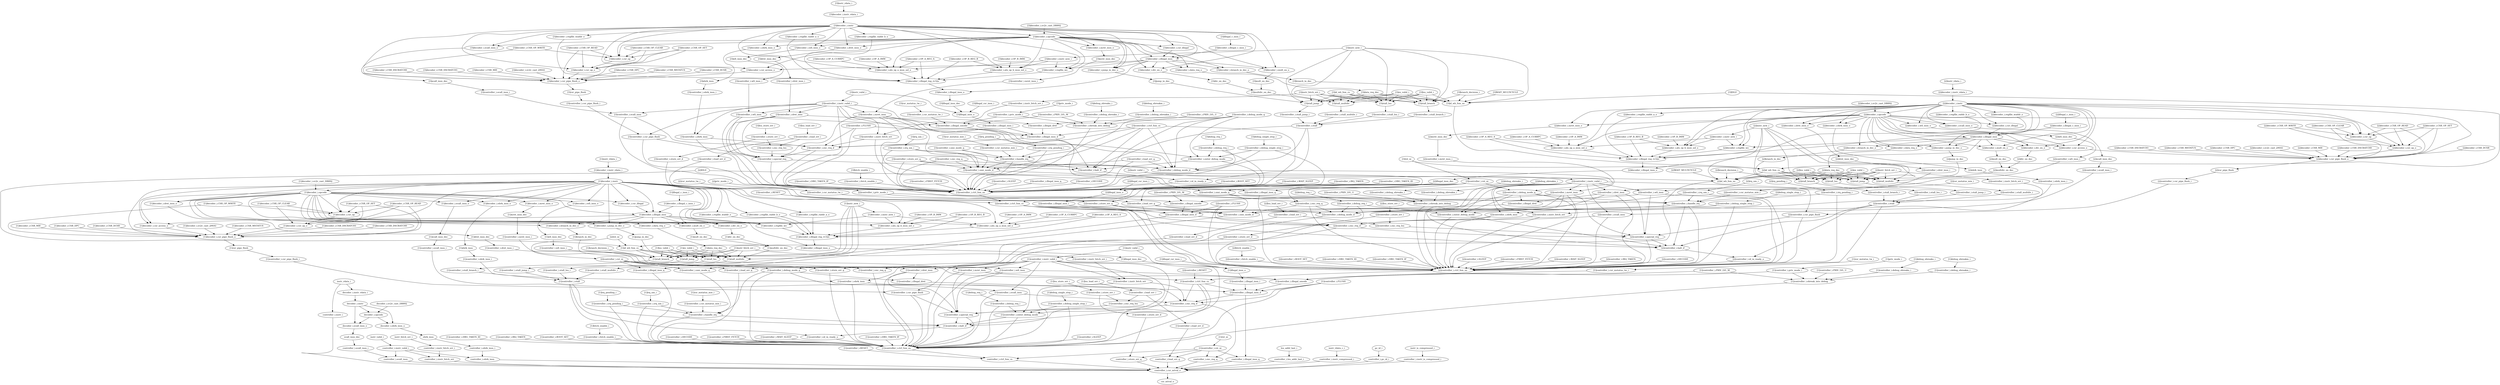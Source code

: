 strict digraph "" {
	"[1]decoder_i.regfile_waddr_o"	 [complexity=46,
		importance=0.299396290741,
		rank=0.0065086150161];
	"[1]decoder_i.illegal_reg_rv32e"	 [complexity=37,
		importance=0.297896355999,
		rank=0.00805125286484];
	"[1]decoder_i.regfile_waddr_o" -> "[1]decoder_i.illegal_reg_rv32e";
	"[3]lsu_valid_i"	 [complexity=40,
		importance=4.43580347584,
		rank=0.110895086896];
	"[3]stall_branch"	 [complexity=36,
		importance=4.43453277809,
		rank=0.123181466058];
	"[3]lsu_valid_i" -> "[3]stall_branch";
	"[3]stall_jump"	 [complexity=36,
		importance=4.43430751314,
		rank=0.123175208698];
	"[3]lsu_valid_i" -> "[3]stall_jump";
	"[3]stall_multdiv"	 [complexity=36,
		importance=4.43409737851,
		rank=0.123169371625];
	"[3]lsu_valid_i" -> "[3]stall_multdiv";
	"[3]stall_lsu"	 [complexity=36,
		importance=4.43351591588,
		rank=0.123153219885];
	"[3]lsu_valid_i" -> "[3]stall_lsu";
	"[3]id_wb_fsm_ns"	 [complexity=25,
		importance=3.94350257791,
		rank=0.157740103116];
	"[3]lsu_valid_i" -> "[3]id_wb_fsm_ns";
	"[2]ex_valid_i"	 [complexity=24,
		importance=0.563715387445,
		rank=0.0234881411435];
	"[2]stall_lsu"	 [complexity=46,
		importance=0.956772955707,
		rank=0.0207994120806];
	"[2]ex_valid_i" -> "[2]stall_lsu";
	"[2]stall_jump"	 [complexity=46,
		importance=0.957564552975,
		rank=0.0208166207168];
	"[2]ex_valid_i" -> "[2]stall_jump";
	"[2]id_wb_fsm_ns"	 [complexity=20,
		importance=0.562219424755,
		rank=0.0281109712377];
	"[2]ex_valid_i" -> "[2]id_wb_fsm_ns";
	"[2]stall_multdiv"	 [complexity=46,
		importance=0.957354418343,
		rank=0.0208120525727];
	"[2]ex_valid_i" -> "[2]stall_multdiv";
	"[2]stall_branch"	 [complexity=46,
		importance=0.957789817921,
		rank=0.0208215177809];
	"[2]ex_valid_i" -> "[2]stall_branch";
	"[2]controller_i.instr_valid_i"	 [complexity=23,
		importance=0.364437075514,
		rank=0.0158450902397];
	"[2]controller_i.ecall_insn"	 [complexity=53,
		importance=0.957001101923,
		rank=0.0180566245646];
	"[2]controller_i.instr_valid_i" -> "[2]controller_i.ecall_insn";
	"[2]controller_i.mret_insn"	 [complexity=20,
		importance=0.362567113732,
		rank=0.0181283556866];
	"[2]controller_i.instr_valid_i" -> "[2]controller_i.mret_insn";
	"[2]controller_i.instr_fetch_err"	 [complexity=53,
		importance=0.956458471259,
		rank=0.0180463862502];
	"[2]controller_i.instr_valid_i" -> "[2]controller_i.instr_fetch_err";
	"[2]controller_i.wfi_insn"	 [complexity=18,
		importance=0.0963618570808,
		rank=0.00535343650449];
	"[2]controller_i.instr_valid_i" -> "[2]controller_i.wfi_insn";
	"[2]controller_i.ebrk_insn"	 [complexity=53,
		importance=0.957001101923,
		rank=0.0180566245646];
	"[2]controller_i.instr_valid_i" -> "[2]controller_i.ebrk_insn";
	"[2]controller_i.dret_insn"	 [complexity=20,
		importance=0.362567113732,
		rank=0.0181283556866];
	"[2]controller_i.instr_valid_i" -> "[2]controller_i.dret_insn";
	"[2]controller_i.ctrl_fsm_ns"	 [complexity=32,
		importance=0.307242316648,
		rank=0.00960132239524];
	"[2]controller_i.instr_valid_i" -> "[2]controller_i.ctrl_fsm_ns";
	"[2]controller_i.halt_if"	 [complexity=36,
		importance=0.315060250148,
		rank=0.00875167361523];
	"[2]controller_i.instr_valid_i" -> "[2]controller_i.halt_if";
	"[2]controller_i.csr_pipe_flush"	 [complexity=46,
		importance=0.954423314871,
		rank=0.020748332932];
	"[2]controller_i.instr_valid_i" -> "[2]controller_i.csr_pipe_flush";
	"[2]controller_i.enter_debug_mode"	 [complexity=41,
		importance=1.26197731793,
		rank=0.0307799345838];
	"[2]controller_i.instr_valid_i" -> "[2]controller_i.enter_debug_mode";
	"[3]fetch_enable_i"	 [complexity=23,
		importance=1.46989656027,
		rank=0.0639085460986];
	"[3]controller_i.fetch_enable_i"	 [complexity=23,
		importance=1.46840059758,
		rank=0.0638435042425];
	"[3]fetch_enable_i" -> "[3]controller_i.fetch_enable_i";
	"[2]csr_pipe_flush"	 [complexity=49,
		importance=0.965681620238,
		rank=0.0197077881681];
	"[2]controller_i.csr_pipe_flush_i"	 [complexity=49,
		importance=0.959173690006,
		rank=0.0195749732654];
	"[2]csr_pipe_flush" -> "[2]controller_i.csr_pipe_flush_i";
	"[3]decoder_i.CSR_DCSR"	 [complexity=51,
		importance=4.45394510139,
		rank=0.0873322568901];
	"[3]decoder_i.csr_pipe_flush_o"	 [complexity=39,
		importance=4.4524491387,
		rank=0.114165362531];
	"[3]decoder_i.CSR_DCSR" -> "[3]decoder_i.csr_pipe_flush_o";
	"[1]controller_i.ebrk_insn_i"	 [complexity=27,
		importance=0.279183567245,
		rank=0.0103401321202];
	"[1]controller_i.ebrk_insn"	 [complexity=24,
		importance=0.276562959013,
		rank=0.0115234566255];
	"[1]controller_i.ebrk_insn_i" -> "[1]controller_i.ebrk_insn";
	"[2]controller_i.dret_insn_i"	 [complexity=23,
		importance=0.365187721964,
		rank=0.0158777270419];
	"[2]controller_i.dret_insn_i" -> "[2]controller_i.dret_insn";
	"[2]controller_i.stall_jump_i"	 [complexity=46,
		importance=0.954952803954,
		rank=0.0207598435642];
	"[2]controller_i.stall"	 [complexity=41,
		importance=0.95215097902,
		rank=0.0232231946102];
	"[2]controller_i.stall_jump_i" -> "[2]controller_i.stall";
	"[2]controller_i.id_in_ready_o"	 [complexity=33,
		importance=0.310351621731,
		rank=0.00940459459789];
	"[2]controller_i.stall" -> "[2]controller_i.id_in_ready_o";
	"[2]controller_i.stall" -> "[2]controller_i.ctrl_fsm_ns";
	"[2]controller_i.stall" -> "[2]controller_i.halt_if";
	"[3]controller_i.FLUSH"	 [complexity=49,
		importance=4.43855678565,
		rank=0.0905827915438];
	"[3]controller_i.exc_req_d"	 [complexity=36,
		importance=4.43087545834,
		rank=0.123079873843];
	"[3]controller_i.FLUSH" -> "[3]controller_i.exc_req_d";
	"[3]controller_i.illegal_insn_d"	 [complexity=43,
		importance=4.43706082296,
		rank=0.103187460999];
	"[3]controller_i.FLUSH" -> "[3]controller_i.illegal_insn_d";
	"[3]controller_i.ctrl_fsm_ns"	 [complexity=22,
		importance=1.4661566367,
		rank=0.0666434834866];
	"[3]controller_i.FLUSH" -> "[3]controller_i.ctrl_fsm_ns";
	"[2]controller_i.irq_nm_i"	 [complexity=47,
		importance=0.950772108464,
		rank=0.0202291937971];
	"[2]controller_i.handle_irq"	 [complexity=41,
		importance=0.948528147592,
		rank=0.0231348328681];
	"[2]controller_i.irq_nm_i" -> "[2]controller_i.handle_irq";
	"[2]controller_i.nmi_mode_d"	 [complexity=20,
		importance=0.273244120148,
		rank=0.0136622060074];
	"[2]controller_i.irq_nm_i" -> "[2]controller_i.nmi_mode_d";
	"[2]controller_i.irq_nm_i" -> "[2]controller_i.ctrl_fsm_ns";
	"[2]instr_rdata_i"	 [complexity=29,
		importance=0.376988672833,
		rank=0.012999609408];
	"[2]decoder_i.instr_rdata_i"	 [complexity=29,
		importance=0.375492710143,
		rank=0.0129480244877];
	"[2]instr_rdata_i" -> "[2]decoder_i.instr_rdata_i";
	"controller_i.instr_valid_i"	 [complexity=4,
		importance=0.0312720683173,
		rank=0.00781801707932];
	"controller_i.ecall_insn"	 [complexity=1,
		importance=0.0294021065358,
		rank=0.0294021065358];
	"controller_i.instr_valid_i" -> "controller_i.ecall_insn";
	"controller_i.ebrk_insn"	 [complexity=1,
		importance=0.0294021065358,
		rank=0.0294021065358];
	"controller_i.instr_valid_i" -> "controller_i.ebrk_insn";
	"controller_i.instr_fetch_err"	 [complexity=1,
		importance=0.0553929786594,
		rank=0.0553929786594];
	"controller_i.instr_valid_i" -> "controller_i.instr_fetch_err";
	"[1]controller_i.RESET"	 [complexity=3,
		importance=0.0652551362748,
		rank=0.0217517120916];
	"controller_i.ctrl_fsm_cs"	 [complexity=1,
		importance=0.0637591735844,
		rank=0.0637591735844];
	"[1]controller_i.RESET" -> "controller_i.ctrl_fsm_cs";
	"[2]debug_req_i"	 [complexity=21,
		importance=0.72313694353,
		rank=0.034435092549];
	"[2]controller_i.debug_req_i"	 [complexity=21,
		importance=0.721640980839,
		rank=0.0343638562305];
	"[2]debug_req_i" -> "[2]controller_i.debug_req_i";
	"[3]decoder_i.alu_op_a_mux_sel_o"	 [complexity=65,
		importance=4.45917991688,
		rank=0.068602767952];
	"[3]decoder_i.illegal_reg_rv32e"	 [complexity=56,
		importance=4.45507745908,
		rank=0.0795549546264];
	"[3]decoder_i.alu_op_a_mux_sel_o" -> "[3]decoder_i.illegal_reg_rv32e";
	"[1]rst_ni"	 [complexity=5,
		importance=0.167562391964,
		rank=0.0335124783928];
	"[1]controller_i.rst_ni"	 [complexity=5,
		importance=0.166066429274,
		rank=0.0332132858548];
	"[1]rst_ni" -> "[1]controller_i.rst_ni";
	"controller_i.lsu_addr_last_i"	 [complexity=4,
		importance=0.0284034645685,
		rank=0.00710086614213];
	"controller_i.csr_mtval_o"	 [complexity=0,
		importance=0.0132667513935,
		rank=0.0];
	"controller_i.lsu_addr_last_i" -> "controller_i.csr_mtval_o";
	"[3]data_req_dec"	 [complexity=40,
		importance=8.87096488017,
		rank=0.221774122004];
	"[3]data_req_dec" -> "[3]stall_branch";
	"[3]data_req_dec" -> "[3]stall_jump";
	"[3]data_req_dec" -> "[3]stall_multdiv";
	"[3]data_req_dec" -> "[3]stall_lsu";
	"[3]data_req_dec" -> "[3]id_wb_fsm_ns";
	"[1]jump_in_dec"	 [complexity=19,
		importance=0.279472486558,
		rank=0.0147090782399];
	"[1]stall_jump"	 [complexity=17,
		importance=0.277126410065,
		rank=0.0163015535332];
	"[1]jump_in_dec" -> "[1]stall_jump";
	"[3]controller_i.ebrk_insn_i"	 [complexity=46,
		importance=4.43636467032,
		rank=0.0964427102244];
	"[3]controller_i.ebrk_insn"	 [complexity=43,
		importance=4.43374406209,
		rank=0.103110327025];
	"[3]controller_i.ebrk_insn_i" -> "[3]controller_i.ebrk_insn";
	"[1]csr_mstatus_tw_i"	 [complexity=36,
		importance=0.28733900549,
		rank=0.00798163904139];
	"[1]controller_i.csr_mstatus_tw_i"	 [complexity=36,
		importance=0.2858430428,
		rank=0.00794008452221];
	"[1]csr_mstatus_tw_i" -> "[1]controller_i.csr_mstatus_tw_i";
	"[3]controller_i.csr_mstatus_tw_i"	 [complexity=55,
		importance=4.44302414588,
		rank=0.0807822571978];
	"[3]controller_i.illegal_umode"	 [complexity=49,
		importance=4.44078018501,
		rank=0.090628167041];
	"[3]controller_i.csr_mstatus_tw_i" -> "[3]controller_i.illegal_umode";
	"[2]fetch_enable_i"	 [complexity=33,
		importance=0.310982240211,
		rank=0.0094237042488];
	"[2]controller_i.fetch_enable_i"	 [complexity=33,
		importance=0.30948627752,
		rank=0.00937837204606];
	"[2]fetch_enable_i" -> "[2]controller_i.fetch_enable_i";
	"[2]csr_mstatus_mie_i"	 [complexity=47,
		importance=0.952268071155,
		rank=0.0202610227905];
	"[2]controller_i.csr_mstatus_mie_i"	 [complexity=47,
		importance=0.950772108464,
		rank=0.0202291937971];
	"[2]csr_mstatus_mie_i" -> "[2]controller_i.csr_mstatus_mie_i";
	"[3]illegal_insn_o"	 [complexity=49,
		importance=4.44414502549,
		rank=0.0906968372549];
	"[3]controller_i.illegal_insn_i"	 [complexity=49,
		importance=4.44041890987,
		rank=0.0906207940789];
	"[3]illegal_insn_o" -> "[3]controller_i.illegal_insn_i";
	"[3]controller_i.dret_insn_i"	 [complexity=27,
		importance=0.370159771226,
		rank=0.0137096211565];
	"[3]controller_i.dret_insn"	 [complexity=24,
		importance=0.367539162995,
		rank=0.0153141317914];
	"[3]controller_i.dret_insn_i" -> "[3]controller_i.dret_insn";
	"[2]illegal_csr_insn_i"	 [complexity=16,
		importance=0.0983540565071,
		rank=0.0061471285317];
	"[2]illegal_insn_o"	 [complexity=12,
		importance=0.0968580938167,
		rank=0.00807150781806];
	"[2]illegal_csr_insn_i" -> "[2]illegal_insn_o";
	"[3]ebrk_insn"	 [complexity=46,
		importance=4.43861404458,
		rank=0.0964916096648];
	"[3]ebrk_insn" -> "[3]controller_i.ebrk_insn_i";
	"[3]decoder_i.CSR_DSCRATCH0"	 [complexity=51,
		importance=4.45394510139,
		rank=0.0873322568901];
	"[3]decoder_i.CSR_DSCRATCH0" -> "[3]decoder_i.csr_pipe_flush_o";
	"[3]decoder_i.CSR_DSCRATCH1"	 [complexity=51,
		importance=4.45394510139,
		rank=0.0873322568901];
	"[3]decoder_i.CSR_DSCRATCH1" -> "[3]decoder_i.csr_pipe_flush_o";
	"[3]dret_insn_dec"	 [complexity=27,
		importance=0.372409145481,
		rank=0.0137929313141];
	"[3]dret_insn_dec" -> "[3]controller_i.dret_insn_i";
	"decoder_i.instr_rdata_i"	 [complexity=10,
		importance=0.0423277029461,
		rank=0.00423277029461];
	"decoder_i.instr"	 [complexity=8,
		importance=0.0404577411646,
		rank=0.00505721764558];
	"decoder_i.instr_rdata_i" -> "decoder_i.instr";
	"[1]decoder_i.dret_insn_o"	 [complexity=36,
		importance=0.290876181615,
		rank=0.00807989393375];
	"[1]dret_insn_dec"	 [complexity=36,
		importance=0.289369392966,
		rank=0.00803803869351];
	"[1]decoder_i.dret_insn_o" -> "[1]dret_insn_dec";
	"[2]controller_i.handle_irq" -> "[2]controller_i.nmi_mode_d";
	"[2]controller_i.handle_irq" -> "[2]controller_i.ctrl_fsm_ns";
	"[2]controller_i.handle_irq" -> "[2]controller_i.halt_if";
	"[1]id_wb_fsm_cs"	 [complexity=18,
		importance=0.558196573006,
		rank=0.0310109207225];
	"[1]stall_lsu"	 [complexity=17,
		importance=0.276334812797,
		rank=0.0162549889881];
	"[1]id_wb_fsm_cs" -> "[1]stall_lsu";
	"[1]stall_multdiv"	 [complexity=17,
		importance=0.276916275433,
		rank=0.0162891926725];
	"[1]id_wb_fsm_cs" -> "[1]stall_multdiv";
	"[1]id_wb_fsm_cs" -> "[1]stall_jump";
	"[1]stall_branch"	 [complexity=17,
		importance=0.277351675011,
		rank=0.0163148044124];
	"[1]id_wb_fsm_cs" -> "[1]stall_branch";
	"[3]controller_i.wfi_insn"	 [complexity=55,
		importance=4.44364878876,
		rank=0.080793614341];
	"[3]controller_i.special_req"	 [complexity=29,
		importance=4.42723227259,
		rank=0.152663181813];
	"[3]controller_i.wfi_insn" -> "[3]controller_i.special_req";
	"[3]controller_i.wfi_insn" -> "[3]controller_i.illegal_umode";
	"[3]controller_i.wfi_insn" -> "[3]controller_i.ctrl_fsm_ns";
	"[2]controller_i.BOOT_SET"	 [complexity=34,
		importance=0.308738279338,
		rank=0.00908053762759];
	"[2]controller_i.BOOT_SET" -> "[2]controller_i.ctrl_fsm_ns";
	"[3]instr_valid_i"	 [complexity=27,
		importance=0.370905087467,
		rank=0.0137372254617];
	"[3]instr_valid_i" -> "[3]illegal_insn_o";
	"[3]controller_i.instr_valid_i"	 [complexity=27,
		importance=0.369409124776,
		rank=0.0136818194362];
	"[3]instr_valid_i" -> "[3]controller_i.instr_valid_i";
	"[3]controller_i.IRQ_TAKEN"	 [complexity=28,
		importance=4.3999658728,
		rank=0.157141638314];
	"[3]controller_i.IRQ_TAKEN" -> "[3]controller_i.ctrl_fsm_ns";
	"[1]controller_i.PRIV_LVL_U"	 [complexity=12,
		importance=0.0870367129816,
		rank=0.00725305941513];
	"[1]controller_i.ebreak_into_debug"	 [complexity=5,
		importance=0.0855407502912,
		rank=0.0171081500582];
	"[1]controller_i.PRIV_LVL_U" -> "[1]controller_i.ebreak_into_debug";
	"[1]controller_i.PRIV_LVL_M"	 [complexity=12,
		importance=0.0870367129816,
		rank=0.00725305941513];
	"[1]controller_i.illegal_umode"	 [complexity=30,
		importance=0.283599081927,
		rank=0.0094533027309];
	"[1]controller_i.PRIV_LVL_M" -> "[1]controller_i.illegal_umode";
	"[1]controller_i.PRIV_LVL_M" -> "[1]controller_i.ebreak_into_debug";
	"[3]decoder_i.regfile_waddr_o"	 [complexity=65,
		importance=4.45657739382,
		rank=0.0685627291357];
	"[3]decoder_i.regfile_waddr_o" -> "[3]decoder_i.illegal_reg_rv32e";
	"[3]branch_decision_i"	 [complexity=38,
		importance=4.43602874078,
		rank=0.116737598442];
	"[3]branch_decision_i" -> "[3]stall_branch";
	"[3]branch_decision_i" -> "[3]id_wb_fsm_ns";
	"controller_i.ecall_insn" -> "controller_i.csr_mtval_o";
	"[1]controller_i.illegal_insn_d"	 [complexity=24,
		importance=0.279879719877,
		rank=0.0116616549949];
	"[1]controller_i.illegal_umode" -> "[1]controller_i.illegal_insn_d";
	"[2]controller_i.illegal_insn_i"	 [complexity=12,
		importance=0.0931319781908,
		rank=0.00776099818256];
	"[2]illegal_insn_o" -> "[2]controller_i.illegal_insn_i";
	"[2]decoder_i.regfile_raddr_a_o"	 [complexity=28,
		importance=0.109290462145,
		rank=0.00390323079091];
	"[2]decoder_i.illegal_reg_rv32e"	 [complexity=19,
		importance=0.107790527404,
		rank=0.00567318565283];
	"[2]decoder_i.regfile_raddr_a_o" -> "[2]decoder_i.illegal_reg_rv32e";
	"[3]controller_i.DBG_TAKEN_ID"	 [complexity=24,
		importance=1.46765259939,
		rank=0.0611521916414];
	"[3]controller_i.DBG_TAKEN_ID" -> "[3]controller_i.ctrl_fsm_ns";
	"[3]controller_i.DBG_TAKEN_IF"	 [complexity=28,
		importance=4.3999658728,
		rank=0.157141638314];
	"[3]controller_i.DBG_TAKEN_IF" -> "[3]controller_i.ctrl_fsm_ns";
	"[2]controller_i.exc_req_d"	 [complexity=46,
		importance=0.954132498174,
		rank=0.0207420108299];
	"[1]controller_i.exc_req_q"	 [complexity=6,
		importance=0.243808715467,
		rank=0.0406347859112];
	"[2]controller_i.exc_req_d" -> "[1]controller_i.exc_req_q";
	"[2]controller_i.special_req"	 [complexity=39,
		importance=0.950489312417,
		rank=0.0243715208312];
	"[2]controller_i.exc_req_d" -> "[2]controller_i.special_req";
	"[3]decoder_i.wfi_insn_o"	 [complexity=58,
		importance=4.45002555989,
		rank=0.0767245786188];
	"[3]wfi_insn_dec"	 [complexity=58,
		importance=4.44851877124,
		rank=0.0766985995042];
	"[3]decoder_i.wfi_insn_o" -> "[3]wfi_insn_dec";
	"[1]div_en_dec"	 [complexity=22,
		importance=0.281959779648,
		rank=0.0128163536204];
	"[1]multdiv_en_dec"	 [complexity=19,
		importance=0.279594736345,
		rank=0.0147155124392];
	"[1]div_en_dec" -> "[1]multdiv_en_dec";
	"[3]controller_i.csr_pipe_flush"	 [complexity=36,
		importance=4.43116627504,
		rank=0.123087952084];
	"[3]controller_i.csr_pipe_flush" -> "[3]controller_i.special_req";
	"[3]controller_i.csr_pipe_flush" -> "[3]controller_i.ctrl_fsm_ns";
	"[1]branch_in_dec"	 [complexity=19,
		importance=0.279700087982,
		rank=0.0147210572622];
	"[1]branch_in_dec" -> "[1]stall_branch";
	"[2]div_en_dec"	 [complexity=51,
		importance=0.962397922558,
		rank=0.0188705475011];
	"[2]multdiv_en_dec"	 [complexity=48,
		importance=0.960032879255,
		rank=0.0200006849845];
	"[2]div_en_dec" -> "[2]multdiv_en_dec";
	"[3]rst_ni"	 [complexity=22,
		importance=0.727943426275,
		rank=0.033088337558];
	"[2]id_wb_fsm_cs"	 [complexity=23,
		importance=3.93947972616,
		rank=0.171281727224];
	"[3]rst_ni" -> "[2]id_wb_fsm_cs";
	"[3]controller_i.rst_ni"	 [complexity=22,
		importance=0.726447463585,
		rank=0.0330203392539];
	"[3]rst_ni" -> "[3]controller_i.rst_ni";
	"[1]controller_i.ctrl_fsm_ns"	 [complexity=3,
		importance=0.0804296023443,
		rank=0.0268098674481];
	"[1]controller_i.exc_req_q" -> "[1]controller_i.ctrl_fsm_ns";
	"[2]controller_i.ecall_insn" -> "[2]controller_i.exc_req_d";
	"[2]controller_i.ecall_insn" -> "[2]controller_i.ctrl_fsm_ns";
	"[1]decoder_i.div_en_o"	 [complexity=22,
		importance=0.283697857865,
		rank=0.0128953571757];
	"[1]decoder_i.div_en_o" -> "[1]div_en_dec";
	"[2]controller_i.ecall_insn_i"	 [complexity=56,
		importance=0.959621710155,
		rank=0.017136101967];
	"[2]controller_i.ecall_insn_i" -> "[2]controller_i.ecall_insn";
	"[2]controller_i.illegal_dret"	 [complexity=12,
		importance=0.0915249781363,
		rank=0.00762708151136];
	"[2]controller_i.illegal_insn_d"	 [complexity=6,
		importance=0.0897738912823,
		rank=0.0149623152137];
	"[2]controller_i.illegal_dret" -> "[2]controller_i.illegal_insn_d";
	"[2]controller_i.debug_mode_d"	 [complexity=19,
		importance=0.359698509983,
		rank=0.0189315005254];
	"[2]controller_i.mret_insn" -> "[2]controller_i.debug_mode_d";
	"[2]controller_i.mret_insn" -> "[2]controller_i.special_req";
	"[2]controller_i.illegal_umode"	 [complexity=12,
		importance=0.093493253332,
		rank=0.00779110444433];
	"[2]controller_i.mret_insn" -> "[2]controller_i.illegal_umode";
	"[2]controller_i.mret_insn" -> "[2]controller_i.nmi_mode_d";
	"[2]controller_i.mret_insn" -> "[2]controller_i.ctrl_fsm_ns";
	"[3]controller_i.stall_lsu_i"	 [complexity=36,
		importance=4.43143192757,
		rank=0.123095331321];
	"[3]controller_i.stall"	 [complexity=31,
		importance=4.42889393919,
		rank=0.142867546425];
	"[3]controller_i.stall_lsu_i" -> "[3]controller_i.stall";
	"[3]decoder_i.csr_op_o"	 [complexity=47,
		importance=22.2658499454,
		rank=0.473741488201];
	"[3]decoder_i.csr_op_o" -> "[3]decoder_i.csr_pipe_flush_o";
	"[1]decoder_i.alu_op_a_mux_sel_o"	 [complexity=46,
		importance=0.301998813803,
		rank=0.00656519160441];
	"[1]decoder_i.alu_op_a_mux_sel_o" -> "[1]decoder_i.illegal_reg_rv32e";
	"[1]controller_i.load_err_q"	 [complexity=6,
		importance=0.243880027026,
		rank=0.040646671171];
	"[1]controller_i.load_err_q" -> "[1]controller_i.ctrl_fsm_ns";
	"[2]decoder_i.CSR_MSTATUS"	 [complexity=55,
		importance=0.977202141225,
		rank=0.0177673116586];
	"[2]decoder_i.csr_pipe_flush_o"	 [complexity=49,
		importance=0.975706178534,
		rank=0.0199123709905];
	"[2]decoder_i.CSR_MSTATUS" -> "[2]decoder_i.csr_pipe_flush_o";
	"[2]decoder_i.sv2v_cast_DB892"	 [complexity=27,
		importance=0.372687780481,
		rank=0.0138032511289];
	"[2]decoder_i.opcode"	 [complexity=24,
		importance=0.371191817791,
		rank=0.0154663257413];
	"[2]decoder_i.sv2v_cast_DB892" -> "[2]decoder_i.opcode";
	"[1]controller_i.load_err_d"	 [complexity=5,
		importance=0.0576216721977,
		rank=0.0115243344395];
	"controller_i.load_err_q"	 [complexity=3,
		importance=0.0556582255674,
		rank=0.0185527418558];
	"[1]controller_i.load_err_d" -> "controller_i.load_err_q";
	"[1]ecall_insn_dec"	 [complexity=27,
		importance=0.281432941499,
		rank=0.0104234422777];
	"[1]controller_i.ecall_insn_i"	 [complexity=27,
		importance=0.279183567245,
		rank=0.0103401321202];
	"[1]ecall_insn_dec" -> "[1]controller_i.ecall_insn_i";
	"decoder_i.ebrk_insn_o"	 [complexity=4,
		importance=0.0357788776708,
		rank=0.0089447194177];
	ebrk_insn	 [complexity=4,
		importance=0.034272089022,
		rank=0.00856802225549];
	"decoder_i.ebrk_insn_o" -> ebrk_insn;
	"[1]controller_i.DBG_TAKEN_IF"	 [complexity=9,
		importance=0.242784769723,
		rank=0.0269760855248];
	"[1]controller_i.DBG_TAKEN_IF" -> "[1]controller_i.ctrl_fsm_ns";
	"[3]controller_i.exc_req_lsu"	 [complexity=36,
		importance=4.42975668801,
		rank=0.123048796889];
	"[3]controller_i.exc_req_lsu" -> "[3]controller_i.special_req";
	"[1]decoder_i.opcode"	 [complexity=23,
		importance=0.288585907958,
		rank=0.0125472133895];
	"[1]decoder_i.opcode" -> "[1]decoder_i.dret_insn_o";
	"[1]decoder_i.opcode" -> "[1]decoder_i.div_en_o";
	"[1]decoder_i.opcode" -> "[1]decoder_i.alu_op_a_mux_sel_o";
	"[1]decoder_i.data_req_o"	 [complexity=21,
		importance=0.558310378744,
		rank=0.0265862085116];
	"[1]decoder_i.opcode" -> "[1]decoder_i.data_req_o";
	"[1]decoder_i.wfi_insn_o"	 [complexity=39,
		importance=0.292844456811,
		rank=0.00750883222592];
	"[1]decoder_i.opcode" -> "[1]decoder_i.wfi_insn_o";
	"[1]decoder_i.csr_illegal"	 [complexity=22,
		importance=0.286337975035,
		rank=0.0130153625016];
	"[1]decoder_i.opcode" -> "[1]decoder_i.csr_illegal";
	"[1]decoder_i.ecall_insn_o"	 [complexity=27,
		importance=0.282939730148,
		rank=0.0104792492647];
	"[1]decoder_i.opcode" -> "[1]decoder_i.ecall_insn_o";
	"[1]decoder_i.illegal_insn"	 [complexity=20,
		importance=0.284831186386,
		rank=0.0142415593193];
	"[1]decoder_i.opcode" -> "[1]decoder_i.illegal_insn";
	"[1]decoder_i.mult_en_o"	 [complexity=22,
		importance=0.283697857865,
		rank=0.0128953571757];
	"[1]decoder_i.opcode" -> "[1]decoder_i.mult_en_o";
	"[1]decoder_i.ebrk_insn_o"	 [complexity=27,
		importance=0.282939730148,
		rank=0.0104792492647];
	"[1]decoder_i.opcode" -> "[1]decoder_i.ebrk_insn_o";
	"[1]decoder_i.csr_op"	 [complexity=35,
		importance=4.44242139475,
		rank=0.126926325564];
	"[1]decoder_i.opcode" -> "[1]decoder_i.csr_op";
	"[1]decoder_i.regfile_we"	 [complexity=46,
		importance=0.299879057918,
		rank=0.00651910995474];
	"[1]decoder_i.opcode" -> "[1]decoder_i.regfile_we";
	"[1]decoder_i.alu_op_b_mux_sel_o"	 [complexity=46,
		importance=0.30126020269,
		rank=0.00654913484108];
	"[1]decoder_i.opcode" -> "[1]decoder_i.alu_op_b_mux_sel_o";
	"[1]decoder_i.branch_in_dec_o"	 [complexity=19,
		importance=0.281404910864,
		rank=0.0148107847823];
	"[1]decoder_i.opcode" -> "[1]decoder_i.branch_in_dec_o";
	"[1]decoder_i.csr_access_o"	 [complexity=28,
		importance=0.887524116495,
		rank=0.0316972898748];
	"[1]decoder_i.opcode" -> "[1]decoder_i.csr_access_o";
	"[1]decoder_i.jump_in_dec_o"	 [complexity=19,
		importance=0.281172635923,
		rank=0.0147985597854];
	"[1]decoder_i.opcode" -> "[1]decoder_i.jump_in_dec_o";
	"[1]decoder_i.mret_insn_o"	 [complexity=39,
		importance=0.292844456811,
		rank=0.00750883222592];
	"[1]decoder_i.opcode" -> "[1]decoder_i.mret_insn_o";
	"[1]decoder_i.OP_B_REG_B"	 [complexity=52,
		importance=6.62922042186,
		rank=0.127485008113];
	"[1]decoder_i.OP_B_REG_B" -> "[1]decoder_i.illegal_reg_rv32e";
	"[1]decoder_i.OP_B_REG_B" -> "[1]decoder_i.alu_op_b_mux_sel_o";
	"[3]decoder_i.OP_A_CURRPC"	 [complexity=77,
		importance=26.756575464,
		rank=0.347487993039];
	"[3]decoder_i.OP_A_CURRPC" -> "[3]decoder_i.alu_op_a_mux_sel_o";
	"controller_i.load_err_q" -> "controller_i.csr_mtval_o";
	"[2]decoder_i.regfile_raddr_b_o"	 [complexity=28,
		importance=0.109290462145,
		rank=0.00390323079091];
	"[2]decoder_i.regfile_raddr_b_o" -> "[2]decoder_i.illegal_reg_rv32e";
	"[1]controller_i.rst_ni" -> "controller_i.load_err_q";
	"controller_i.store_err_q"	 [complexity=4,
		importance=0.0822384834053,
		rank=0.0205596208513];
	"[1]controller_i.rst_ni" -> "controller_i.store_err_q";
	"[1]controller_i.rst_ni" -> "controller_i.ctrl_fsm_cs";
	"controller_i.exc_req_q"	 [complexity=3,
		importance=0.0555869140087,
		rank=0.0185289713362];
	"[1]controller_i.rst_ni" -> "controller_i.exc_req_q";
	"controller_i.illegal_insn_q"	 [complexity=1,
		importance=0.0429591785054,
		rank=0.0429591785054];
	"[1]controller_i.rst_ni" -> "controller_i.illegal_insn_q";
	"[1]controller_i.enter_debug_mode"	 [complexity=12,
		importance=0.354726460721,
		rank=0.0295605383934];
	"[1]controller_i.halt_if"	 [complexity=7,
		importance=0.088247535845,
		rank=0.012606790835];
	"[1]controller_i.enter_debug_mode" -> "[1]controller_i.halt_if";
	"[1]controller_i.enter_debug_mode" -> "[1]controller_i.ctrl_fsm_ns";
	"[1]controller_i.csr_pipe_flush"	 [complexity=17,
		importance=0.273985171961,
		rank=0.0161167748212];
	"[1]controller_i.csr_pipe_flush" -> "[1]controller_i.ctrl_fsm_ns";
	"[1]controller_i.special_req"	 [complexity=10,
		importance=0.270051169507,
		rank=0.0270051169507];
	"[1]controller_i.csr_pipe_flush" -> "[1]controller_i.special_req";
	"[3]csr_mstatus_tw_i"	 [complexity=55,
		importance=4.44452010857,
		rank=0.0808094565194];
	"[3]csr_mstatus_tw_i" -> "[3]controller_i.csr_mstatus_tw_i";
	"[1]controller_i.debug_mode_q"	 [complexity=17,
		importance=0.357456951298,
		rank=0.0210268794881];
	"[2]controller_i.debug_mode_d" -> "[1]controller_i.debug_mode_q";
	"[1]decoder_i.sv2v_cast_290A1"	 [complexity=38,
		importance=1.77310417644,
		rank=0.046660636222];
	"[1]decoder_i.csr_pipe_flush_o"	 [complexity=20,
		importance=0.295268035624,
		rank=0.0147634017812];
	"[1]decoder_i.sv2v_cast_290A1" -> "[1]decoder_i.csr_pipe_flush_o";
	"[3]decoder_i.regfile_raddr_a_o"	 [complexity=65,
		importance=4.45657739382,
		rank=0.0685627291357];
	"[3]decoder_i.regfile_raddr_a_o" -> "[3]decoder_i.illegal_reg_rv32e";
	"[2]instr_valid_i"	 [complexity=23,
		importance=0.365933038204,
		rank=0.0159101320958];
	"[2]instr_valid_i" -> "[2]controller_i.instr_valid_i";
	"[2]instr_valid_i" -> "[2]illegal_insn_o";
	"[1]csr_pipe_flush"	 [complexity=20,
		importance=0.285243477328,
		rank=0.0142621738664];
	"[1]controller_i.csr_pipe_flush_i"	 [complexity=20,
		importance=0.278735547096,
		rank=0.0139367773548];
	"[1]csr_pipe_flush" -> "[1]controller_i.csr_pipe_flush_i";
	"[1]decoder_i.OP_A_REG_A"	 [complexity=64,
		importance=14.1954402114,
		rank=0.221803753304];
	"[1]decoder_i.OP_A_REG_A" -> "[1]decoder_i.alu_op_a_mux_sel_o";
	"[1]decoder_i.OP_A_REG_A" -> "[1]decoder_i.illegal_reg_rv32e";
	"[2]controller_i.debug_mode_q"	 [complexity=21,
		importance=0.362429000561,
		rank=0.0172585238362];
	"[2]controller_i.debug_mode_q" -> "[2]controller_i.handle_irq";
	"[2]controller_i.debug_mode_q" -> "[2]controller_i.illegal_dret";
	"[2]controller_i.debug_mode_q" -> "[2]controller_i.debug_mode_d";
	"[2]controller_i.debug_mode_q" -> "[2]controller_i.ctrl_fsm_ns";
	"[2]controller_i.debug_mode_q" -> "[2]controller_i.enter_debug_mode";
	"[2]dret_insn_dec"	 [complexity=23,
		importance=0.367437096218,
		rank=0.0159755259225];
	"[2]dret_insn_dec" -> "[2]controller_i.dret_insn_i";
	"[3]mult_en_dec"	 [complexity=41,
		importance=4.43914088273,
		rank=0.108271728847];
	"[3]multdiv_en_dec"	 [complexity=38,
		importance=4.43677583942,
		rank=0.116757258932];
	"[3]mult_en_dec" -> "[3]multdiv_en_dec";
	"[1]ebrk_insn"	 [complexity=27,
		importance=0.281432941499,
		rank=0.0104234422777];
	"[1]ebrk_insn" -> "[1]controller_i.ebrk_insn_i";
	"[2]csr_mstatus_tw_i"	 [complexity=18,
		importance=0.0972331768949,
		rank=0.00540184316083];
	"[2]controller_i.csr_mstatus_tw_i"	 [complexity=18,
		importance=0.0957372142045,
		rank=0.00531873412247];
	"[2]csr_mstatus_tw_i" -> "[2]controller_i.csr_mstatus_tw_i";
	"[2]controller_i.csr_mstatus_mie_i" -> "[2]controller_i.handle_irq";
	instr_rdata_c_i	 [complexity=4,
		importance=0.0170066749564,
		rank=0.00425166873911];
	"controller_i.instr_compressed_i"	 [complexity=4,
		importance=0.015510712266,
		rank=0.0038776780665];
	instr_rdata_c_i -> "controller_i.instr_compressed_i";
	"[2]controller_i.RESET"	 [complexity=32,
		importance=0.292067850578,
		rank=0.00912712033057];
	"[1]controller_i.ctrl_fsm_cs"	 [complexity=30,
		importance=0.290571887888,
		rank=0.00968572959626];
	"[2]controller_i.RESET" -> "[1]controller_i.ctrl_fsm_cs";
	"[1]controller_i.instr_fetch_err"	 [complexity=24,
		importance=0.276020328349,
		rank=0.0115008470146];
	"[1]controller_i.instr_fetch_err" -> "[1]controller_i.ctrl_fsm_ns";
	"[1]controller_i.exc_req_d"	 [complexity=17,
		importance=0.273694355264,
		rank=0.0160996679567];
	"[1]controller_i.instr_fetch_err" -> "[1]controller_i.exc_req_d";
	"[3]decoder_i.illegal_insn_o"	 [complexity=53,
		importance=4.45004628836,
		rank=0.0839631375163];
	"[3]illegal_insn_dec"	 [complexity=53,
		importance=4.44710959272,
		rank=0.0839077281645];
	"[3]decoder_i.illegal_insn_o" -> "[3]illegal_insn_dec";
	"[3]controller_i.debug_single_step_i"	 [complexity=25,
		importance=0.731585079364,
		rank=0.0292634031746];
	"[3]controller_i.enter_debug_mode"	 [complexity=31,
		importance=5.89763459816,
		rank=0.19024627736];
	"[3]controller_i.debug_single_step_i" -> "[3]controller_i.enter_debug_mode";
	"[3]controller_i.debug_mode_d"	 [complexity=23,
		importance=0.364670559246,
		rank=0.0158552417063];
	"[3]controller_i.debug_single_step_i" -> "[3]controller_i.debug_mode_d";
	"[3]controller_i.debug_single_step_i" -> "[3]controller_i.ctrl_fsm_ns";
	"[2]decoder_i.OP_B_IMM"	 [complexity=58,
		importance=4.33651655238,
		rank=0.0747675267651];
	"[2]decoder_i.alu_op_b_mux_sel_o"	 [complexity=28,
		importance=0.111154374095,
		rank=0.0039697990748];
	"[2]decoder_i.OP_B_IMM" -> "[2]decoder_i.alu_op_b_mux_sel_o";
	"[2]decoder_i.CSR_DPC"	 [complexity=61,
		importance=0.977202141225,
		rank=0.0160197072332];
	"[2]decoder_i.CSR_DPC" -> "[2]decoder_i.csr_pipe_flush_o";
	"[3]decoder_i.instr_rdata_i"	 [complexity=33,
		importance=0.380464759405,
		rank=0.0115292351335];
	"[3]decoder_i.instr"	 [complexity=31,
		importance=0.378594797624,
		rank=0.0122127354072];
	"[3]decoder_i.instr_rdata_i" -> "[3]decoder_i.instr";
	"[3]controller_i.irq_nm_i"	 [complexity=37,
		importance=4.42751506863,
		rank=0.119662569423];
	"[3]controller_i.nmi_mode_d"	 [complexity=49,
		importance=0.953682263058,
		rank=0.0194629033277];
	"[3]controller_i.irq_nm_i" -> "[3]controller_i.nmi_mode_d";
	"[3]controller_i.handle_irq"	 [complexity=31,
		importance=4.42527110776,
		rank=0.142750680896];
	"[3]controller_i.irq_nm_i" -> "[3]controller_i.handle_irq";
	"[3]controller_i.irq_nm_i" -> "[3]controller_i.ctrl_fsm_ns";
	"[3]controller_i.stall_branch_i"	 [complexity=36,
		importance=4.43177084474,
		rank=0.123104745687];
	"[3]controller_i.stall_branch_i" -> "[3]controller_i.stall";
	"[1]controller_i.illegal_dret"	 [complexity=30,
		importance=0.281630806731,
		rank=0.00938769355771];
	"[1]controller_i.illegal_dret" -> "[1]controller_i.illegal_insn_d";
	"[3]decoder_i.mult_en_o"	 [complexity=41,
		importance=4.44087896094,
		rank=0.108314120999];
	"[3]decoder_i.mult_en_o" -> "[3]mult_en_dec";
	"[2]controller_i.id_in_ready_o" -> "[2]controller_i.ctrl_fsm_ns";
	"[2]controller_i.nmi_mode_q"	 [complexity=47,
		importance=0.951319219554,
		rank=0.0202408344586];
	"[3]controller_i.nmi_mode_d" -> "[2]controller_i.nmi_mode_q";
	"controller_i.instr_fetch_err_i"	 [complexity=4,
		importance=0.0569283096752,
		rank=0.0142320774188];
	"controller_i.instr_fetch_err_i" -> "controller_i.instr_fetch_err";
	"[2]controller_i.instr_fetch_err" -> "[2]controller_i.exc_req_d";
	"[2]controller_i.instr_fetch_err" -> "[2]controller_i.ctrl_fsm_ns";
	"[3]controller_i.nmi_mode_q"	 [complexity=37,
		importance=4.42806217972,
		rank=0.119677356209];
	"[3]controller_i.nmi_mode_q" -> "[3]controller_i.nmi_mode_d";
	"[3]controller_i.nmi_mode_q" -> "[3]controller_i.handle_irq";
	"[1]controller_i.wfi_insn_i"	 [complexity=39,
		importance=0.289088293908,
		rank=0.00741252035661];
	"[1]controller_i.wfi_insn"	 [complexity=36,
		importance=0.286467685676,
		rank=0.00795743571322];
	"[1]controller_i.wfi_insn_i" -> "[1]controller_i.wfi_insn";
	"[2]illegal_c_insn_i"	 [complexity=30,
		importance=0.117171703348,
		rank=0.00390572344494];
	"[2]decoder_i.illegal_c_insn_i"	 [complexity=30,
		importance=0.115675740658,
		rank=0.00385585802192];
	"[2]illegal_c_insn_i" -> "[2]decoder_i.illegal_c_insn_i";
	"[2]decoder_i.mult_en_o"	 [complexity=51,
		importance=0.964136000775,
		rank=0.0189046274662];
	"[2]mult_en_dec"	 [complexity=51,
		importance=0.962397922558,
		rank=0.0188705475011];
	"[2]decoder_i.mult_en_o" -> "[2]mult_en_dec";
	"controller_i.ecall_insn_i"	 [complexity=4,
		importance=0.0320227147676,
		rank=0.0080056786919];
	"controller_i.ecall_insn_i" -> "controller_i.ecall_insn";
	"[1]controller_i.irq_pending_i"	 [complexity=18,
		importance=0.270333965554,
		rank=0.0150185536419];
	"[1]controller_i.irq_pending_i" -> "[1]controller_i.ctrl_fsm_ns";
	"[1]controller_i.handle_irq"	 [complexity=12,
		importance=0.268090004682,
		rank=0.0223408337235];
	"[1]controller_i.irq_pending_i" -> "[1]controller_i.handle_irq";
	"[3]div_en_dec"	 [complexity=41,
		importance=4.43914088273,
		rank=0.108271728847];
	"[3]div_en_dec" -> "[3]multdiv_en_dec";
	"[2]decoder_i.illegal_insn_o"	 [complexity=16,
		importance=0.102759356688,
		rank=0.00642245979302];
	"[2]decoder_i.illegal_reg_rv32e" -> "[2]decoder_i.illegal_insn_o";
	"[3]irq_nm_i"	 [complexity=37,
		importance=4.42901103132,
		rank=0.119703000847];
	"[3]irq_nm_i" -> "[3]controller_i.irq_nm_i";
	"[2]illegal_insn_dec"	 [complexity=16,
		importance=0.099822661043,
		rank=0.00623891631518];
	"[2]illegal_insn_dec" -> "[2]illegal_insn_o";
	"[3]decoder_i.CSR_MIE"	 [complexity=45,
		importance=4.45394510139,
		rank=0.0989765578088];
	"[3]decoder_i.CSR_MIE" -> "[3]decoder_i.csr_pipe_flush_o";
	"[2]decoder_i.jump_in_dec_o"	 [complexity=48,
		importance=0.961610778833,
		rank=0.0200335578924];
	"[2]jump_in_dec"	 [complexity=48,
		importance=0.959910629468,
		rank=0.0199981381139];
	"[2]decoder_i.jump_in_dec_o" -> "[2]jump_in_dec";
	"[1]controller_i.SLEEP"	 [complexity=5,
		importance=0.0819255650347,
		rank=0.0163851130069];
	"[1]controller_i.SLEEP" -> "[1]controller_i.ctrl_fsm_ns";
	"[1]instr_valid_i"	 [complexity=17,
		importance=0.358092385193,
		rank=0.0210642579525];
	"[1]illegal_insn_o"	 [complexity=30,
		importance=0.286963922412,
		rank=0.00956546408039];
	"[1]instr_valid_i" -> "[1]illegal_insn_o";
	"[1]controller_i.instr_valid_i"	 [complexity=17,
		importance=0.356596422502,
		rank=0.0209762601472];
	"[1]instr_valid_i" -> "[1]controller_i.instr_valid_i";
	"[1]debug_req_i"	 [complexity=17,
		importance=0.358466384284,
		rank=0.0210862578991];
	"[1]controller_i.debug_req_i"	 [complexity=17,
		importance=0.356970421593,
		rank=0.0209982600937];
	"[1]debug_req_i" -> "[1]controller_i.debug_req_i";
	"controller_i.ebrk_insn_i"	 [complexity=4,
		importance=0.0320227147676,
		rank=0.0080056786919];
	"controller_i.ebrk_insn_i" -> "controller_i.ebrk_insn";
	"[3]controller_i.instr_fetch_err"	 [complexity=43,
		importance=4.43320143143,
		rank=0.103097707708];
	"[3]controller_i.instr_fetch_err" -> "[3]controller_i.exc_req_d";
	"[3]controller_i.instr_fetch_err" -> "[3]controller_i.ctrl_fsm_ns";
	"[1]instr_rdata_i"	 [complexity=28,
		importance=0.294382763,
		rank=0.0105136701071];
	"[1]decoder_i.instr_rdata_i"	 [complexity=28,
		importance=0.29288680031,
		rank=0.0104602428682];
	"[1]instr_rdata_i" -> "[1]decoder_i.instr_rdata_i";
	"[1]instr_new_i"	 [complexity=19,
		importance=0.278622372756,
		rank=0.0146643354082];
	"[1]decoder_i.instr_new_i"	 [complexity=49,
		importance=1.80909654715,
		rank=0.036920337697];
	"[1]instr_new_i" -> "[1]decoder_i.instr_new_i";
	"[1]instr_new_i" -> "[1]stall_lsu";
	"[1]instr_new_i" -> "[1]stall_multdiv";
	"[1]instr_new_i" -> "[1]stall_jump";
	"[1]instr_new_i" -> "[1]stall_branch";
	"[2]decoder_i.CSR_OP_SET"	 [complexity=66,
		importance=14.6504895011,
		rank=0.221977113653];
	"[2]decoder_i.csr_op_o"	 [complexity=57,
		importance=4.88213514458,
		rank=0.0856514937646];
	"[2]decoder_i.CSR_OP_SET" -> "[2]decoder_i.csr_op_o";
	"[2]decoder_i.csr_op"	 [complexity=64,
		importance=14.6489935384,
		rank=0.228890524038];
	"[2]decoder_i.CSR_OP_SET" -> "[2]decoder_i.csr_op";
	"[2]decoder_i.CSR_OP_SET" -> "[2]decoder_i.csr_pipe_flush_o";
	"[1]controller_i.ebrk_insn" -> "[1]controller_i.ctrl_fsm_ns";
	"[1]controller_i.ebrk_insn" -> "[1]controller_i.exc_req_d";
	lsu_addr_last_i	 [complexity=4,
		importance=0.0298994272589,
		rank=0.00747485681473];
	lsu_addr_last_i -> "controller_i.lsu_addr_last_i";
	"[2]jump_in_dec" -> "[2]stall_jump";
	"[2]controller_i.stall_lsu_i"	 [complexity=46,
		importance=0.9546889674,
		rank=0.020754107987];
	"[2]stall_lsu" -> "[2]controller_i.stall_lsu_i";
	"[1]decoder_i.instr_new_i" -> "[1]decoder_i.alu_op_a_mux_sel_o";
	"[1]decoder_i.instr_new_i" -> "[1]decoder_i.regfile_we";
	"[1]decoder_i.instr_new_i" -> "[1]decoder_i.alu_op_b_mux_sel_o";
	"[1]illegal_c_insn_i"	 [complexity=21,
		importance=0.288571109949,
		rank=0.0137414814261];
	"[1]decoder_i.illegal_c_insn_i"	 [complexity=21,
		importance=0.287075147258,
		rank=0.0136702451075];
	"[1]illegal_c_insn_i" -> "[1]decoder_i.illegal_c_insn_i";
	"[3]decoder_i.OP_B_REG_B"	 [complexity=71,
		importance=98.0872046896,
		rank=1.38150992521];
	"[3]decoder_i.alu_op_b_mux_sel_o"	 [complexity=65,
		importance=4.45844130577,
		rank=0.0685914047041];
	"[3]decoder_i.OP_B_REG_B" -> "[3]decoder_i.alu_op_b_mux_sel_o";
	"[3]decoder_i.OP_B_REG_B" -> "[3]decoder_i.illegal_reg_rv32e";
	"[3]decoder_i.ecall_insn_o"	 [complexity=46,
		importance=4.44012083323,
		rank=0.0965243659397];
	"[3]ecall_insn_dec"	 [complexity=46,
		importance=4.43861404458,
		rank=0.0964916096648];
	"[3]decoder_i.ecall_insn_o" -> "[3]ecall_insn_dec";
	"[1]decoder_i.OP_A_IMM"	 [complexity=52,
		importance=0.907492404099,
		rank=0.0174517770019];
	"[1]decoder_i.OP_A_IMM" -> "[1]decoder_i.alu_op_a_mux_sel_o";
	"[1]decoder_i.CSR_OP_WRITE"	 [complexity=37,
		importance=4.44391735744,
		rank=0.120105874526];
	"[1]decoder_i.CSR_OP_WRITE" -> "[1]decoder_i.csr_pipe_flush_o";
	"[1]decoder_i.CSR_OP_WRITE" -> "[1]decoder_i.csr_op";
	"[2]controller_i.csr_pipe_flush_i" -> "[2]controller_i.csr_pipe_flush";
	"[3]controller_i.instr_fetch_err_i"	 [complexity=46,
		importance=4.43473676244,
		rank=0.0964073209227];
	"[3]controller_i.instr_fetch_err_i" -> "[3]controller_i.instr_fetch_err";
	"[1]controller_i.stall_lsu_i"	 [complexity=17,
		importance=0.27425082449,
		rank=0.0161324014406];
	"[1]stall_lsu" -> "[1]controller_i.stall_lsu_i";
	"[3]controller_i.ctrl_fsm_cs"	 [complexity=24,
		importance=1.46937440499,
		rank=0.0612239335414];
	"[3]controller_i.ctrl_fsm_cs" -> "[3]controller_i.nmi_mode_d";
	"[3]controller_i.ctrl_fsm_cs" -> "[3]controller_i.exc_req_d";
	"[3]controller_i.halt_if"	 [complexity=26,
		importance=1.4739745702,
		rank=0.0566913296233];
	"[3]controller_i.ctrl_fsm_cs" -> "[3]controller_i.halt_if";
	"[3]controller_i.ctrl_fsm_cs" -> "[3]controller_i.debug_mode_d";
	"[3]controller_i.ctrl_fsm_cs" -> "[3]controller_i.illegal_insn_d";
	"[3]controller_i.ctrl_fsm_cs" -> "[3]controller_i.ctrl_fsm_ns";
	"[2]controller_i.stall_lsu_i" -> "[2]controller_i.stall";
	"[2]decoder_i.opcode" -> "[2]decoder_i.mult_en_o";
	"[2]decoder_i.opcode" -> "[2]decoder_i.jump_in_dec_o";
	"[2]decoder_i.csr_access_o"	 [complexity=57,
		importance=2.92883854522,
		rank=0.0513831323724];
	"[2]decoder_i.opcode" -> "[2]decoder_i.csr_access_o";
	"[2]decoder_i.opcode" -> "[2]decoder_i.csr_op";
	"[2]decoder_i.dret_insn_o"	 [complexity=23,
		importance=0.368943884867,
		rank=0.0160410384725];
	"[2]decoder_i.opcode" -> "[2]decoder_i.dret_insn_o";
	"[2]decoder_i.wfi_insn_o"	 [complexity=21,
		importance=0.102738628216,
		rank=0.00489231562932];
	"[2]decoder_i.opcode" -> "[2]decoder_i.wfi_insn_o";
	"[2]decoder_i.alu_op_a_mux_sel_o"	 [complexity=28,
		importance=0.111892985208,
		rank=0.00399617804314];
	"[2]decoder_i.opcode" -> "[2]decoder_i.alu_op_a_mux_sel_o";
	"[2]decoder_i.branch_in_dec_o"	 [complexity=48,
		importance=0.961843053773,
		rank=0.0200383969536];
	"[2]decoder_i.opcode" -> "[2]decoder_i.branch_in_dec_o";
	"[2]decoder_i.ecall_insn_o"	 [complexity=56,
		importance=0.963377873058,
		rank=0.0172031763046];
	"[2]decoder_i.opcode" -> "[2]decoder_i.ecall_insn_o";
	"[2]decoder_i.regfile_we"	 [complexity=28,
		importance=0.109773229323,
		rank=0.00392047247582];
	"[2]decoder_i.opcode" -> "[2]decoder_i.regfile_we";
	"[2]decoder_i.data_req_o"	 [complexity=24,
		importance=1.12849640812,
		rank=0.0470206836718];
	"[2]decoder_i.opcode" -> "[2]decoder_i.data_req_o";
	"[2]decoder_i.ebrk_insn_o"	 [complexity=56,
		importance=0.963377873058,
		rank=0.0172031763046];
	"[2]decoder_i.opcode" -> "[2]decoder_i.ebrk_insn_o";
	"[2]decoder_i.opcode" -> "[2]decoder_i.alu_op_b_mux_sel_o";
	"[2]decoder_i.csr_illegal"	 [complexity=31,
		importance=0.114938568434,
		rank=0.00370769575594];
	"[2]decoder_i.opcode" -> "[2]decoder_i.csr_illegal";
	"[2]decoder_i.illegal_insn"	 [complexity=29,
		importance=0.113431779785,
		rank=0.00391144068225];
	"[2]decoder_i.opcode" -> "[2]decoder_i.illegal_insn";
	"[2]decoder_i.div_en_o"	 [complexity=51,
		importance=0.964136000775,
		rank=0.0189046274662];
	"[2]decoder_i.opcode" -> "[2]decoder_i.div_en_o";
	"[2]decoder_i.mret_insn_o"	 [complexity=23,
		importance=0.368943884867,
		rank=0.0160410384725];
	"[2]decoder_i.opcode" -> "[2]decoder_i.mret_insn_o";
	"[1]controller_i.illegal_insn_i"	 [complexity=30,
		importance=0.283237806786,
		rank=0.0094412602262];
	"[1]illegal_insn_o" -> "[1]controller_i.illegal_insn_i";
	"[3]decoder_i.instr_new_i"	 [complexity=68,
		importance=26.7521831656,
		rank=0.393414458318];
	"[3]decoder_i.instr_new_i" -> "[3]decoder_i.alu_op_a_mux_sel_o";
	"[3]decoder_i.instr_new_i" -> "[3]decoder_i.alu_op_b_mux_sel_o";
	"[3]decoder_i.regfile_we"	 [complexity=65,
		importance=4.457060161,
		rank=0.068570156323];
	"[3]decoder_i.instr_new_i" -> "[3]decoder_i.regfile_we";
	"[3]debug_single_step_i"	 [complexity=25,
		importance=0.733081042055,
		rank=0.0293232416822];
	"[3]debug_single_step_i" -> "[3]controller_i.debug_single_step_i";
	"[2]decoder_i.instr"	 [complexity=27,
		importance=0.373622748361,
		rank=0.0138378795689];
	"[2]decoder_i.instr" -> "[2]decoder_i.regfile_raddr_a_o";
	"[2]decoder_i.instr" -> "[2]decoder_i.regfile_raddr_b_o";
	"[2]decoder_i.instr" -> "[2]decoder_i.mult_en_o";
	"[2]decoder_i.instr" -> "[2]decoder_i.jump_in_dec_o";
	"[2]decoder_i.instr" -> "[2]decoder_i.opcode";
	"[2]decoder_i.instr" -> "[2]decoder_i.csr_op_o";
	"[2]decoder_i.instr" -> "[2]decoder_i.csr_access_o";
	"[2]decoder_i.regfile_waddr_o"	 [complexity=28,
		importance=0.109290462145,
		rank=0.00390323079091];
	"[2]decoder_i.instr" -> "[2]decoder_i.regfile_waddr_o";
	"[2]decoder_i.instr" -> "[2]decoder_i.csr_op";
	"[2]decoder_i.instr" -> "[2]decoder_i.dret_insn_o";
	"[2]decoder_i.instr" -> "[2]decoder_i.wfi_insn_o";
	"[2]decoder_i.instr" -> "[2]decoder_i.alu_op_a_mux_sel_o";
	"[2]decoder_i.instr" -> "[2]decoder_i.ecall_insn_o";
	"[2]decoder_i.instr" -> "[2]decoder_i.csr_pipe_flush_o";
	"[2]decoder_i.instr" -> "[2]decoder_i.regfile_we";
	"[2]decoder_i.instr" -> "[2]decoder_i.ebrk_insn_o";
	"[2]decoder_i.instr" -> "[2]decoder_i.alu_op_b_mux_sel_o";
	"[2]decoder_i.instr" -> "[2]decoder_i.csr_illegal";
	"[2]decoder_i.instr" -> "[2]decoder_i.illegal_insn";
	"[2]decoder_i.instr" -> "[2]decoder_i.div_en_o";
	"[2]decoder_i.instr" -> "[2]decoder_i.mret_insn_o";
	"[3]decoder_i.alu_op_b_mux_sel_o" -> "[3]decoder_i.illegal_reg_rv32e";
	"[1]controller_i.debug_single_step_i"	 [complexity=17,
		importance=0.356970421593,
		rank=0.0209982600937];
	"[1]controller_i.debug_single_step_i" -> "[1]controller_i.enter_debug_mode";
	"[1]controller_i.debug_single_step_i" -> "[1]controller_i.ctrl_fsm_ns";
	"[3]controller_i.load_err_i"	 [complexity=39,
		importance=4.43162664979,
		rank=0.113631452559];
	"[3]controller_i.load_err_i" -> "[3]controller_i.exc_req_lsu";
	"[3]controller_i.load_err_d"	 [complexity=24,
		importance=0.364253176607,
		rank=0.015177215692];
	"[3]controller_i.load_err_i" -> "[3]controller_i.load_err_d";
	instr_fetch_err_i	 [complexity=4,
		importance=0.0584242723656,
		rank=0.0146060680914];
	instr_fetch_err_i -> "controller_i.instr_fetch_err_i";
	"[2]controller_i.DBG_TAKEN_ID"	 [complexity=34,
		importance=0.308738279338,
		rank=0.00908053762759];
	"[2]controller_i.DBG_TAKEN_ID" -> "[2]controller_i.ctrl_fsm_ns";
	"[2]controller_i.DBG_TAKEN_IF"	 [complexity=38,
		importance=0.923222912633,
		rank=0.0242953398061];
	"[2]controller_i.DBG_TAKEN_IF" -> "[2]controller_i.ctrl_fsm_ns";
	"[2]controller_i.load_err_q"	 [complexity=22,
		importance=0.362289729977,
		rank=0.0164677149989];
	"[3]controller_i.load_err_d" -> "[2]controller_i.load_err_q";
	"[1]controller_i.id_in_ready_o"	 [complexity=4,
		importance=0.0835389074272,
		rank=0.0208847268568];
	"[1]controller_i.halt_if" -> "[1]controller_i.id_in_ready_o";
	"[1]controller_i.stall_branch_i"	 [complexity=17,
		importance=0.274589741663,
		rank=0.0161523377449];
	"[1]controller_i.stall"	 [complexity=12,
		importance=0.27171283611,
		rank=0.0226427363425];
	"[1]controller_i.stall_branch_i" -> "[1]controller_i.stall";
	"[2]decoder_i.csr_op_o" -> "[2]decoder_i.csr_pipe_flush_o";
	"[2]decoder_i.csr_access_o" -> "[2]decoder_i.csr_pipe_flush_o";
	"[3]controller_i.load_err_q"	 [complexity=26,
		importance=0.367261779239,
		rank=0.0141254530477];
	"[3]controller_i.load_err_q" -> "[3]controller_i.nmi_mode_d";
	"[3]controller_i.load_err_q" -> "[3]controller_i.debug_mode_d";
	"[3]controller_i.load_err_q" -> "[3]controller_i.ctrl_fsm_ns";
	"[1]controller_i.ctrl_fsm_ns" -> "controller_i.ctrl_fsm_cs";
	"[2]controller_i.wfi_insn" -> "[2]controller_i.special_req";
	"[2]controller_i.wfi_insn" -> "[2]controller_i.illegal_umode";
	"[2]controller_i.wfi_insn" -> "[2]controller_i.ctrl_fsm_ns";
	"[3]stall_branch" -> "[3]controller_i.stall_branch_i";
	"[3]id_wb_fsm_cs"	 [complexity=37,
		importance=8.87255877916,
		rank=0.239798885923];
	"[3]id_wb_fsm_cs" -> "[3]stall_branch";
	"[3]id_wb_fsm_cs" -> "[3]stall_jump";
	"[3]id_wb_fsm_cs" -> "[3]stall_multdiv";
	"[3]id_wb_fsm_cs" -> "[3]stall_lsu";
	"[3]id_wb_fsm_cs" -> "[3]id_wb_fsm_ns";
	instr_valid_i	 [complexity=4,
		importance=0.0327680310077,
		rank=0.00819200775192];
	instr_valid_i -> "controller_i.instr_valid_i";
	"[2]ecall_insn_dec"	 [complexity=56,
		importance=0.961871084409,
		rank=0.0171762693644];
	"[2]ecall_insn_dec" -> "[2]controller_i.ecall_insn_i";
	"[2]WAIT_MULTICYCLE"	 [complexity=30,
		importance=2.25037366171,
		rank=0.0750124553903];
	"[2]WAIT_MULTICYCLE" -> "[2]id_wb_fsm_ns";
	"[3]controller_i.debug_ebreakm_i"	 [complexity=31,
		importance=1.47351174552,
		rank=0.0475326369524];
	"[3]controller_i.ebreak_into_debug"	 [complexity=24,
		importance=1.47126778465,
		rank=0.0613028243605];
	"[3]controller_i.debug_ebreakm_i" -> "[3]controller_i.ebreak_into_debug";
	"[3]branch_in_dec"	 [complexity=38,
		importance=4.43688119106,
		rank=0.116760031344];
	"[3]branch_in_dec" -> "[3]stall_branch";
	"[2]controller_i.ebrk_insn_i"	 [complexity=56,
		importance=0.959621710155,
		rank=0.017136101967];
	"[2]controller_i.ebrk_insn_i" -> "[2]controller_i.ebrk_insn";
	"[1]controller_i.DBG_TAKEN_ID"	 [complexity=5,
		importance=0.0819255650347,
		rank=0.0163851130069];
	"[1]controller_i.DBG_TAKEN_ID" -> "[1]controller_i.ctrl_fsm_ns";
	"[3]jump_in_dec"	 [complexity=38,
		importance=4.43665358964,
		rank=0.116754041833];
	"[3]jump_in_dec" -> "[3]stall_jump";
	"[2]irq_nm_i"	 [complexity=47,
		importance=0.952268071155,
		rank=0.0202610227905];
	"[2]irq_nm_i" -> "[2]controller_i.irq_nm_i";
	"[3]lsu_load_err_i"	 [complexity=39,
		importance=4.43312261248,
		rank=0.113669810576];
	"[3]lsu_load_err_i" -> "[3]controller_i.load_err_i";
	"[1]csr_mstatus_mie_i"	 [complexity=18,
		importance=0.271829928245,
		rank=0.0151016626803];
	"[1]controller_i.csr_mstatus_mie_i"	 [complexity=18,
		importance=0.270333965554,
		rank=0.0150185536419];
	"[1]csr_mstatus_mie_i" -> "[1]controller_i.csr_mstatus_mie_i";
	"[3]controller_i.id_in_ready_o"	 [complexity=23,
		importance=1.46926594179,
		rank=0.0638811279038];
	"[3]controller_i.stall" -> "[3]controller_i.id_in_ready_o";
	"[3]controller_i.stall" -> "[3]controller_i.halt_if";
	"[3]controller_i.stall" -> "[3]controller_i.ctrl_fsm_ns";
	"[2]decoder_i.instr_new_i"	 [complexity=31,
		importance=0.668461575583,
		rank=0.0215632766317];
	"[2]decoder_i.instr_new_i" -> "[2]decoder_i.alu_op_a_mux_sel_o";
	"[2]decoder_i.instr_new_i" -> "[2]decoder_i.regfile_we";
	"[2]decoder_i.instr_new_i" -> "[2]decoder_i.alu_op_b_mux_sel_o";
	"[3]controller_i.illegal_dret"	 [complexity=49,
		importance=4.43881190981,
		rank=0.0905879981594];
	"[3]controller_i.dret_insn" -> "[3]controller_i.illegal_dret";
	"[3]controller_i.dret_insn" -> "[3]controller_i.debug_mode_d";
	"[3]controller_i.dret_insn" -> "[3]controller_i.special_req";
	"[3]controller_i.dret_insn" -> "[3]controller_i.ctrl_fsm_ns";
	"[3]controller_i.stall_multdiv_i"	 [complexity=36,
		importance=4.43162575532,
		rank=0.123100715426];
	"[3]controller_i.stall_multdiv_i" -> "[3]controller_i.stall";
	"[3]debug_ebreakm_i"	 [complexity=31,
		importance=1.47500770821,
		rank=0.0475808938134];
	"[3]debug_ebreakm_i" -> "[3]controller_i.debug_ebreakm_i";
	"[2]id_wb_fsm_cs" -> "[2]stall_lsu";
	"[2]id_wb_fsm_cs" -> "[2]stall_jump";
	"[2]id_wb_fsm_cs" -> "[2]id_wb_fsm_ns";
	"[2]id_wb_fsm_cs" -> "[2]stall_multdiv";
	"[2]id_wb_fsm_cs" -> "[2]stall_branch";
	"[1]controller_i.special_req" -> "[1]controller_i.halt_if";
	"[1]controller_i.special_req" -> "[1]controller_i.ctrl_fsm_ns";
	"[1]controller_i.wfi_insn" -> "[1]controller_i.illegal_umode";
	"[1]controller_i.wfi_insn" -> "[1]controller_i.ctrl_fsm_ns";
	"[1]controller_i.wfi_insn" -> "[1]controller_i.special_req";
	"[1]controller_i.IRQ_TAKEN"	 [complexity=9,
		importance=0.242784769723,
		rank=0.0269760855248];
	"[1]controller_i.IRQ_TAKEN" -> "[1]controller_i.ctrl_fsm_ns";
	"[3]controller_i.mret_insn_i"	 [complexity=27,
		importance=0.370159771226,
		rank=0.0137096211565];
	"[3]controller_i.mret_insn"	 [complexity=24,
		importance=0.367539162995,
		rank=0.0153141317914];
	"[3]controller_i.mret_insn_i" -> "[3]controller_i.mret_insn";
	"[2]debug_ebreaku_i"	 [complexity=41,
		importance=0.316093388157,
		rank=0.00770959483311];
	"[2]controller_i.debug_ebreaku_i"	 [complexity=41,
		importance=0.314597425467,
		rank=0.00767310793822];
	"[2]debug_ebreaku_i" -> "[2]controller_i.debug_ebreaku_i";
	"[3]controller_i.id_in_ready_o" -> "[3]controller_i.ctrl_fsm_ns";
	"[2]lsu_load_err_i"	 [complexity=10,
		importance=0.249209398128,
		rank=0.0249209398128];
	"[2]controller_i.load_err_i"	 [complexity=10,
		importance=0.247713435438,
		rank=0.0247713435438];
	"[2]lsu_load_err_i" -> "[2]controller_i.load_err_i";
	"[1]controller_i.handle_irq" -> "[1]controller_i.halt_if";
	"[1]controller_i.handle_irq" -> "[1]controller_i.ctrl_fsm_ns";
	"[1]decoder_i.CSR_MSTATUS"	 [complexity=26,
		importance=0.296763998315,
		rank=0.0114139999352];
	"[1]decoder_i.CSR_MSTATUS" -> "[1]decoder_i.csr_pipe_flush_o";
	"[1]controller_i.BOOT_SET"	 [complexity=5,
		importance=0.0819255650347,
		rank=0.0163851130069];
	"[1]controller_i.BOOT_SET" -> "[1]controller_i.ctrl_fsm_ns";
	"[3]controller_i.csr_mstatus_mie_i"	 [complexity=37,
		importance=4.42751506863,
		rank=0.119662569423];
	"[3]controller_i.csr_mstatus_mie_i" -> "[3]controller_i.handle_irq";
	"[3]decoder_i.regfile_raddr_b_o"	 [complexity=65,
		importance=4.45657739382,
		rank=0.0685627291357];
	"[3]decoder_i.regfile_raddr_b_o" -> "[3]decoder_i.illegal_reg_rv32e";
	"[3]mret_insn_dec"	 [complexity=27,
		importance=0.372409145481,
		rank=0.0137929313141];
	"[3]mret_insn_dec" -> "[3]controller_i.mret_insn_i";
	"[2]decoder_i.regfile_waddr_o" -> "[2]decoder_i.illegal_reg_rv32e";
	"[3]decoder_i.illegal_c_insn_i"	 [complexity=40,
		importance=4.44425625034,
		rank=0.111106406258];
	"[3]decoder_i.illegal_insn"	 [complexity=39,
		importance=4.44201228947,
		rank=0.113897751012];
	"[3]decoder_i.illegal_c_insn_i" -> "[3]decoder_i.illegal_insn";
	"[2]controller_i.special_req" -> "[2]controller_i.ctrl_fsm_ns";
	"[2]controller_i.special_req" -> "[2]controller_i.halt_if";
	"[1]mret_insn_dec"	 [complexity=39,
		importance=0.291337668162,
		rank=0.00747019661954];
	"[1]controller_i.mret_insn_i"	 [complexity=39,
		importance=0.289088293908,
		rank=0.00741252035661];
	"[1]mret_insn_dec" -> "[1]controller_i.mret_insn_i";
	"[1]decoder_i.CSR_OP_CLEAR"	 [complexity=37,
		importance=4.44391735744,
		rank=0.120105874526];
	"[1]decoder_i.CSR_OP_CLEAR" -> "[1]decoder_i.csr_op";
	"[1]decoder_i.csr_op_o"	 [complexity=28,
		importance=1.47994443003,
		rank=0.0528551582154];
	"[1]decoder_i.CSR_OP_CLEAR" -> "[1]decoder_i.csr_op_o";
	"[3]decoder_i.csr_illegal"	 [complexity=41,
		importance=4.44351907811,
		rank=0.1083785141];
	"[3]decoder_i.csr_illegal" -> "[3]decoder_i.illegal_insn";
	"[2]decoder_i.instr_rdata_i" -> "[2]decoder_i.instr";
	"[1]controller_i.stall" -> "[1]controller_i.halt_if";
	"[1]controller_i.stall" -> "[1]controller_i.ctrl_fsm_ns";
	"[1]controller_i.stall" -> "[1]controller_i.id_in_ready_o";
	"[2]debug_ebreakm_i"	 [complexity=41,
		importance=0.316093388157,
		rank=0.00770959483311];
	"[2]controller_i.debug_ebreakm_i"	 [complexity=41,
		importance=0.314597425467,
		rank=0.00767310793822];
	"[2]debug_ebreakm_i" -> "[2]controller_i.debug_ebreakm_i";
	"[2]controller_i.exc_req_lsu"	 [complexity=46,
		importance=0.953013727836,
		rank=0.0207176897356];
	"[2]controller_i.exc_req_lsu" -> "[2]controller_i.special_req";
	"[2]debug_single_step_i"	 [complexity=21,
		importance=0.72313694353,
		rank=0.034435092549];
	"[2]controller_i.debug_single_step_i"	 [complexity=21,
		importance=0.721640980839,
		rank=0.0343638562305];
	"[2]debug_single_step_i" -> "[2]controller_i.debug_single_step_i";
	"[1]wfi_insn_dec"	 [complexity=39,
		importance=0.291337668162,
		rank=0.00747019661954];
	"[1]wfi_insn_dec" -> "[1]controller_i.wfi_insn_i";
	"[3]debug_ebreaku_i"	 [complexity=31,
		importance=1.47500770821,
		rank=0.0475808938134];
	"[3]controller_i.debug_ebreaku_i"	 [complexity=31,
		importance=1.47351174552,
		rank=0.0475326369524];
	"[3]debug_ebreaku_i" -> "[3]controller_i.debug_ebreaku_i";
	"[3]instr_fetch_err_i"	 [complexity=38,
		importance=4.43580347584,
		rank=0.116731670417];
	"[3]instr_fetch_err_i" -> "[3]controller_i.instr_fetch_err_i";
	"[3]instr_fetch_err_i" -> "[3]stall_branch";
	"[3]instr_fetch_err_i" -> "[3]stall_jump";
	"[3]instr_fetch_err_i" -> "[3]stall_multdiv";
	"[3]instr_fetch_err_i" -> "[3]stall_lsu";
	"[3]instr_fetch_err_i" -> "[3]id_wb_fsm_ns";
	"[2]data_req_dec"	 [complexity=24,
		importance=1.12678870339,
		rank=0.0469495293077];
	"[2]data_req_dec" -> "[2]stall_lsu";
	"[2]data_req_dec" -> "[2]stall_jump";
	"[2]data_req_dec" -> "[2]id_wb_fsm_ns";
	"[2]data_req_dec" -> "[2]stall_multdiv";
	"[2]data_req_dec" -> "[2]stall_branch";
	"[1]controller_i.FLUSH"	 [complexity=30,
		importance=0.281375682568,
		rank=0.00937918941893];
	"[1]controller_i.FLUSH" -> "[1]controller_i.ctrl_fsm_ns";
	"[1]controller_i.FLUSH" -> "[1]controller_i.exc_req_d";
	"[1]controller_i.FLUSH" -> "[1]controller_i.illegal_insn_d";
	"[3]decoder_i.CSR_OP_CLEAR"	 [complexity=56,
		importance=66.8016339036,
		rank=1.19288631971];
	"[3]decoder_i.CSR_OP_CLEAR" -> "[3]decoder_i.csr_op_o";
	"[3]decoder_i.csr_op"	 [complexity=54,
		importance=66.8001379409,
		rank=1.2370395915];
	"[3]decoder_i.CSR_OP_CLEAR" -> "[3]decoder_i.csr_op";
	"[3]IDLE"	 [complexity=31,
		importance=7.88850111851,
		rank=0.254467778016];
	"[3]IDLE" -> "[2]id_wb_fsm_cs";
	"[3]IDLE" -> "[3]id_wb_fsm_ns";
	"[1]data_req_dec"	 [complexity=21,
		importance=0.556602674006,
		rank=0.0265048892384];
	"[1]decoder_i.data_req_o" -> "[1]data_req_dec";
	"[1]decoder_i.csr_pipe_flush_o" -> "[1]csr_pipe_flush";
	"[2]controller_i.exc_req_q"	 [complexity=22,
		importance=0.362218418418,
		rank=0.0164644735645];
	"[3]controller_i.exc_req_d" -> "[2]controller_i.exc_req_q";
	"[3]controller_i.exc_req_d" -> "[3]controller_i.special_req";
	"[3]controller_i.stall_jump_i"	 [complexity=36,
		importance=4.43169576412,
		rank=0.123102660115];
	"[3]stall_jump" -> "[3]controller_i.stall_jump_i";
	"[3]decoder_i.OP_A_REG_A"	 [complexity=83,
		importance=209.582952056,
		rank=2.52509580791];
	"[3]decoder_i.OP_A_REG_A" -> "[3]decoder_i.alu_op_a_mux_sel_o";
	"[3]decoder_i.OP_A_REG_A" -> "[3]decoder_i.illegal_reg_rv32e";
	"[3]illegal_c_insn_i"	 [complexity=40,
		importance=4.44575221303,
		rank=0.111143805326];
	"[3]illegal_c_insn_i" -> "[3]decoder_i.illegal_c_insn_i";
	"[2]irq_pending_i"	 [complexity=47,
		importance=0.952268071155,
		rank=0.0202610227905];
	"[2]controller_i.irq_pending_i"	 [complexity=47,
		importance=0.950772108464,
		rank=0.0202291937971];
	"[2]irq_pending_i" -> "[2]controller_i.irq_pending_i";
	"[3]decoder_i.opcode"	 [complexity=28,
		importance=0.376163867053,
		rank=0.0134344238233];
	"[3]decoder_i.opcode" -> "[3]decoder_i.alu_op_a_mux_sel_o";
	"[3]decoder_i.opcode" -> "[3]decoder_i.wfi_insn_o";
	"[3]decoder_i.opcode" -> "[3]decoder_i.mult_en_o";
	"[3]decoder_i.opcode" -> "[3]decoder_i.ecall_insn_o";
	"[3]decoder_i.opcode" -> "[3]decoder_i.alu_op_b_mux_sel_o";
	"[3]decoder_i.opcode" -> "[3]decoder_i.csr_illegal";
	"[3]decoder_i.data_req_o"	 [complexity=40,
		importance=8.8726725849,
		rank=0.221816814623];
	"[3]decoder_i.opcode" -> "[3]decoder_i.data_req_o";
	"[3]decoder_i.mret_insn_o"	 [complexity=27,
		importance=0.37391593413,
		rank=0.0138487383011];
	"[3]decoder_i.opcode" -> "[3]decoder_i.mret_insn_o";
	"[3]decoder_i.opcode" -> "[3]decoder_i.regfile_we";
	"[3]decoder_i.opcode" -> "[3]decoder_i.csr_op";
	"[3]decoder_i.jump_in_dec_o"	 [complexity=38,
		importance=4.438353739,
		rank=0.116798782605];
	"[3]decoder_i.opcode" -> "[3]decoder_i.jump_in_dec_o";
	"[3]decoder_i.csr_access_o"	 [complexity=47,
		importance=13.3590674257,
		rank=0.284235477143];
	"[3]decoder_i.opcode" -> "[3]decoder_i.csr_access_o";
	"[3]decoder_i.branch_in_dec_o"	 [complexity=38,
		importance=4.43858601394,
		rank=0.116804895104];
	"[3]decoder_i.opcode" -> "[3]decoder_i.branch_in_dec_o";
	"[3]decoder_i.dret_insn_o"	 [complexity=27,
		importance=0.37391593413,
		rank=0.0138487383011];
	"[3]decoder_i.opcode" -> "[3]decoder_i.dret_insn_o";
	"[3]decoder_i.div_en_o"	 [complexity=41,
		importance=4.44087896094,
		rank=0.108314120999];
	"[3]decoder_i.opcode" -> "[3]decoder_i.div_en_o";
	"[3]decoder_i.ebrk_insn_o"	 [complexity=46,
		importance=4.44012083323,
		rank=0.0965243659397];
	"[3]decoder_i.opcode" -> "[3]decoder_i.ebrk_insn_o";
	"[3]decoder_i.opcode" -> "[3]decoder_i.illegal_insn";
	"[1]decoder_i.wfi_insn_o" -> "[1]wfi_insn_dec";
	"[1]decoder_i.sv2v_cast_DB892"	 [complexity=26,
		importance=0.290081870649,
		rank=0.0111569950249];
	"[1]decoder_i.sv2v_cast_DB892" -> "[1]decoder_i.opcode";
	"[3]controller_i.store_err_i"	 [complexity=26,
		importance=0.366637377379,
		rank=0.0141014375915];
	"[3]controller_i.store_err_i" -> "[3]controller_i.exc_req_lsu";
	"[3]controller_i.store_err_d"	 [complexity=24,
		importance=0.364393416507,
		rank=0.0151830590211];
	"[3]controller_i.store_err_i" -> "[3]controller_i.store_err_d";
	"[1]priv_mode_i"	 [complexity=12,
		importance=0.0892806738541,
		rank=0.0074400561545];
	"[1]controller_i.priv_mode_i"	 [complexity=12,
		importance=0.0877847111636,
		rank=0.00731539259697];
	"[1]priv_mode_i" -> "[1]controller_i.priv_mode_i";
	"[2]controller_i.store_err_q"	 [complexity=22,
		importance=0.362336485028,
		rank=0.0164698402285];
	"[3]controller_i.store_err_d" -> "[2]controller_i.store_err_q";
	"[2]controller_i.SLEEP"	 [complexity=34,
		importance=0.308738279338,
		rank=0.00908053762759];
	"[2]controller_i.SLEEP" -> "[2]controller_i.ctrl_fsm_ns";
	"[3]controller_i.illegal_dret" -> "[3]controller_i.illegal_insn_d";
	"[2]decoder_i.OP_B_REG_B"	 [complexity=34,
		importance=2.44689219277,
		rank=0.0719674174344];
	"[2]decoder_i.OP_B_REG_B" -> "[2]decoder_i.illegal_reg_rv32e";
	"[2]decoder_i.OP_B_REG_B" -> "[2]decoder_i.alu_op_b_mux_sel_o";
	"[2]controller_i.stall_multdiv_i"	 [complexity=46,
		importance=0.954882795152,
		rank=0.0207583216337];
	"[2]controller_i.stall_multdiv_i" -> "[2]controller_i.stall";
	"[1]debug_ebreakm_i"	 [complexity=12,
		importance=0.0892806738541,
		rank=0.0074400561545];
	"[1]controller_i.debug_ebreakm_i"	 [complexity=12,
		importance=0.0877847111636,
		rank=0.00731539259697];
	"[1]debug_ebreakm_i" -> "[1]controller_i.debug_ebreakm_i";
	"[3]controller_i.store_err_q"	 [complexity=26,
		importance=0.36730853429,
		rank=0.0141272513188];
	"[3]controller_i.store_err_q" -> "[3]controller_i.nmi_mode_d";
	"[3]controller_i.store_err_q" -> "[3]controller_i.debug_mode_d";
	"[3]controller_i.store_err_q" -> "[3]controller_i.ctrl_fsm_ns";
	"[3]decoder_i.data_req_o" -> "[3]data_req_dec";
	"[3]controller_i.halt_if" -> "[3]controller_i.id_in_ready_o";
	"[3]controller_i.ecall_insn_i"	 [complexity=46,
		importance=4.43636467032,
		rank=0.0964427102244];
	"[3]ecall_insn_dec" -> "[3]controller_i.ecall_insn_i";
	"[1]decoder_i.csr_illegal" -> "[1]decoder_i.illegal_insn";
	"[1]controller_i.debug_ebreaku_i"	 [complexity=12,
		importance=0.0877847111636,
		rank=0.00731539259697];
	"[1]controller_i.debug_ebreaku_i" -> "[1]controller_i.ebreak_into_debug";
	"[3]instr_rdata_i"	 [complexity=33,
		importance=0.381960722095,
		rank=0.0115745673362];
	"[3]instr_rdata_i" -> "[3]decoder_i.instr_rdata_i";
	"[3]controller_i.debug_ebreaku_i" -> "[3]controller_i.ebreak_into_debug";
	"[1]controller_i.fetch_enable_i"	 [complexity=4,
		importance=0.0826735632168,
		rank=0.0206683908042];
	"[1]controller_i.fetch_enable_i" -> "[1]controller_i.ctrl_fsm_ns";
	"[1]controller_i.store_err_d"	 [complexity=6,
		importance=0.0842954148844,
		rank=0.0140492358141];
	"[1]controller_i.store_err_d" -> "controller_i.store_err_q";
	"[3]controller_i.ecall_insn"	 [complexity=43,
		importance=4.43374406209,
		rank=0.103110327025];
	"[3]controller_i.ecall_insn_i" -> "[3]controller_i.ecall_insn";
	"controller_i.pc_id_i"	 [complexity=2,
		importance=0.015136713175,
		rank=0.00756835658749];
	"controller_i.pc_id_i" -> "controller_i.csr_mtval_o";
	"[1]decoder_i.ecall_insn_o" -> "[1]ecall_insn_dec";
	"[1]controller_i.store_err_i"	 [complexity=8,
		importance=0.0865393757568,
		rank=0.0108174219696];
	"[1]controller_i.store_err_i" -> "[1]controller_i.store_err_d";
	"[1]controller_i.exc_req_lsu"	 [complexity=17,
		importance=0.272575584926,
		rank=0.0160338579368];
	"[1]controller_i.store_err_i" -> "[1]controller_i.exc_req_lsu";
	"[3]decoder_i.mret_insn_o" -> "[3]mret_insn_dec";
	"[1]controller_i.store_err_q"	 [complexity=6,
		importance=0.243926782077,
		rank=0.0406544636795];
	"[1]controller_i.store_err_q" -> "[1]controller_i.ctrl_fsm_ns";
	"[3]decoder_i.CSR_OP_READ"	 [complexity=56,
		importance=66.8016339036,
		rank=1.19288631971];
	"[3]decoder_i.CSR_OP_READ" -> "[3]decoder_i.csr_op_o";
	"[3]decoder_i.CSR_OP_READ" -> "[3]decoder_i.csr_op";
	"[3]decoder_i.CSR_OP_READ" -> "[3]decoder_i.csr_pipe_flush_o";
	"[3]decoder_i.regfile_we" -> "[3]decoder_i.illegal_reg_rv32e";
	"[2]controller_i.FIRST_FETCH"	 [complexity=36,
		importance=0.615980595986,
		rank=0.0171105721107];
	"[2]controller_i.FIRST_FETCH" -> "[2]controller_i.ctrl_fsm_ns";
	"[1]controller_i.instr_valid_i" -> "[1]controller_i.enter_debug_mode";
	"[1]controller_i.instr_valid_i" -> "[1]controller_i.csr_pipe_flush";
	"[1]controller_i.instr_valid_i" -> "[1]controller_i.instr_fetch_err";
	"[1]controller_i.instr_valid_i" -> "[1]controller_i.ebrk_insn";
	"[1]controller_i.instr_valid_i" -> "[1]controller_i.halt_if";
	"[1]controller_i.instr_valid_i" -> "[1]controller_i.ctrl_fsm_ns";
	"[1]controller_i.instr_valid_i" -> "[1]controller_i.wfi_insn";
	"[1]controller_i.ecall_insn"	 [complexity=24,
		importance=0.276562959013,
		rank=0.0115234566255];
	"[1]controller_i.instr_valid_i" -> "[1]controller_i.ecall_insn";
	"[1]controller_i.mret_insn"	 [complexity=36,
		importance=0.286467685676,
		rank=0.00795743571322];
	"[1]controller_i.instr_valid_i" -> "[1]controller_i.mret_insn";
	"[1]controller_i.dret_insn"	 [complexity=33,
		importance=0.28449941048,
		rank=0.00862119425697];
	"[1]controller_i.instr_valid_i" -> "[1]controller_i.dret_insn";
	"[1]decoder_i.illegal_insn" -> "[1]decoder_i.div_en_o";
	"[1]decoder_i.illegal_insn" -> "[1]decoder_i.data_req_o";
	"[1]decoder_i.illegal_insn" -> "[1]decoder_i.mult_en_o";
	"[1]decoder_i.illegal_insn_o"	 [complexity=34,
		importance=0.292865185283,
		rank=0.0086136819201];
	"[1]decoder_i.illegal_insn" -> "[1]decoder_i.illegal_insn_o";
	"[1]decoder_i.illegal_insn" -> "[1]decoder_i.regfile_we";
	"[1]decoder_i.illegal_insn" -> "[1]decoder_i.branch_in_dec_o";
	"[1]decoder_i.illegal_insn" -> "[1]decoder_i.csr_access_o";
	"[1]decoder_i.illegal_insn" -> "[1]decoder_i.jump_in_dec_o";
	"[2]decoder_i.csr_op" -> "[2]decoder_i.csr_op_o";
	"[2]controller_i.ebrk_insn" -> "[2]controller_i.exc_req_d";
	"[2]controller_i.ebrk_insn" -> "[2]controller_i.ctrl_fsm_ns";
	"[3]controller_i.FIRST_FETCH"	 [complexity=26,
		importance=2.9338092361,
		rank=0.112838816773];
	"[3]controller_i.FIRST_FETCH" -> "[3]controller_i.ctrl_fsm_ns";
	"[2]decoder_i.dret_insn_o" -> "[2]dret_insn_dec";
	"controller_i.store_err_q" -> "controller_i.csr_mtval_o";
	"[1]controller_i.mret_insn_i" -> "[1]controller_i.mret_insn";
	"[1]controller_i.load_err_i"	 [complexity=20,
		importance=0.274445546707,
		rank=0.0137222773354];
	"[1]controller_i.load_err_i" -> "[1]controller_i.load_err_d";
	"[1]controller_i.load_err_i" -> "[1]controller_i.exc_req_lsu";
	"[1]mult_en_dec"	 [complexity=22,
		importance=0.281959779648,
		rank=0.0128163536204];
	"[1]decoder_i.mult_en_o" -> "[1]mult_en_dec";
	"[2]decoder_i.CSR_OP_READ"	 [complexity=66,
		importance=14.6504895011,
		rank=0.221977113653];
	"[2]decoder_i.CSR_OP_READ" -> "[2]decoder_i.csr_op_o";
	"[2]decoder_i.CSR_OP_READ" -> "[2]decoder_i.csr_op";
	"[2]decoder_i.CSR_OP_READ" -> "[2]decoder_i.csr_pipe_flush_o";
	"[1]controller_i.debug_req_i" -> "[1]controller_i.enter_debug_mode";
	"[1]controller_i.debug_req_i" -> "[1]controller_i.ctrl_fsm_ns";
	"[3]controller_i.enter_debug_mode" -> "[3]controller_i.halt_if";
	"[3]controller_i.enter_debug_mode" -> "[3]controller_i.ctrl_fsm_ns";
	"[1]ex_valid_i"	 [complexity=21,
		importance=0.278622372756,
		rank=0.013267732036];
	"[1]ex_valid_i" -> "[1]stall_lsu";
	"[1]ex_valid_i" -> "[1]stall_multdiv";
	"[1]ex_valid_i" -> "[1]stall_jump";
	"[1]ex_valid_i" -> "[1]stall_branch";
	"[2]wfi_insn_dec"	 [complexity=21,
		importance=0.101231839567,
		rank=0.0048205637889];
	"[2]decoder_i.wfi_insn_o" -> "[2]wfi_insn_dec";
	"[1]decoder_i.ebrk_insn_o" -> "[1]ebrk_insn";
	"[3]controller_i.mret_insn" -> "[3]controller_i.nmi_mode_d";
	"[3]controller_i.mret_insn" -> "[3]controller_i.debug_mode_d";
	"[3]controller_i.mret_insn" -> "[3]controller_i.special_req";
	"[3]controller_i.mret_insn" -> "[3]controller_i.illegal_umode";
	"[3]controller_i.mret_insn" -> "[3]controller_i.ctrl_fsm_ns";
	"[3]csr_mstatus_mie_i"	 [complexity=37,
		importance=4.42901103132,
		rank=0.119703000847];
	"[3]csr_mstatus_mie_i" -> "[3]controller_i.csr_mstatus_mie_i";
	"[1]controller_i.dret_insn_i"	 [complexity=36,
		importance=0.287120018712,
		rank=0.00797555607533];
	"[1]controller_i.dret_insn_i" -> "[1]controller_i.dret_insn";
	"[1]controller_i.instr_fetch_err_i"	 [complexity=27,
		importance=0.277555659365,
		rank=0.0102798392357];
	"[1]controller_i.instr_fetch_err_i" -> "[1]controller_i.instr_fetch_err";
	"[2]decoder_i.alu_op_a_mux_sel_o" -> "[2]decoder_i.illegal_reg_rv32e";
	"[3]controller_i.instr_valid_i" -> "[3]controller_i.wfi_insn";
	"[3]controller_i.instr_valid_i" -> "[3]controller_i.csr_pipe_flush";
	"[3]controller_i.instr_valid_i" -> "[3]controller_i.instr_fetch_err";
	"[3]controller_i.instr_valid_i" -> "[3]controller_i.dret_insn";
	"[3]controller_i.instr_valid_i" -> "[3]controller_i.halt_if";
	"[3]controller_i.instr_valid_i" -> "[3]controller_i.enter_debug_mode";
	"[3]controller_i.instr_valid_i" -> "[3]controller_i.mret_insn";
	"[3]controller_i.instr_valid_i" -> "[3]controller_i.ebrk_insn";
	"[3]controller_i.instr_valid_i" -> "[3]controller_i.ecall_insn";
	"[3]controller_i.instr_valid_i" -> "[3]controller_i.ctrl_fsm_ns";
	"[3]priv_mode_i"	 [complexity=31,
		importance=1.47500770821,
		rank=0.0475808938134];
	"[3]controller_i.priv_mode_i"	 [complexity=31,
		importance=1.47351174552,
		rank=0.0475326369524];
	"[3]priv_mode_i" -> "[3]controller_i.priv_mode_i";
	"[2]instr_fetch_err_i"	 [complexity=22,
		importance=2.25037366171,
		rank=0.102289711896];
	"[2]instr_fetch_err_i" -> "[2]stall_lsu";
	"[2]instr_fetch_err_i" -> "[2]stall_jump";
	"[2]instr_fetch_err_i" -> "[2]id_wb_fsm_ns";
	"[2]instr_fetch_err_i" -> "[2]stall_multdiv";
	"[2]instr_fetch_err_i" -> "[2]stall_branch";
	"[2]controller_i.instr_fetch_err_i"	 [complexity=56,
		importance=0.957993802275,
		rank=0.0171070321835];
	"[2]instr_fetch_err_i" -> "[2]controller_i.instr_fetch_err_i";
	"[1]decoder_i.illegal_reg_rv32e" -> "[1]decoder_i.illegal_insn_o";
	"[3]controller_i.stall_jump_i" -> "[3]controller_i.stall";
	"[3]decoder_i.sv2v_cast_290A1"	 [complexity=57,
		importance=26.7161907949,
		rank=0.468705101665];
	"[3]decoder_i.sv2v_cast_290A1" -> "[3]decoder_i.csr_pipe_flush_o";
	"[3]decoder_i.illegal_reg_rv32e" -> "[3]decoder_i.illegal_insn_o";
	"[1]controller_i.priv_mode_i" -> "[1]controller_i.illegal_umode";
	"[1]controller_i.priv_mode_i" -> "[1]controller_i.ebreak_into_debug";
	"[2]stall_jump" -> "[2]controller_i.stall_jump_i";
	"[3]irq_pending_i"	 [complexity=37,
		importance=4.42901103132,
		rank=0.119703000847];
	"[3]controller_i.irq_pending_i"	 [complexity=37,
		importance=4.42751506863,
		rank=0.119662569423];
	"[3]irq_pending_i" -> "[3]controller_i.irq_pending_i";
	"[3]decoder_i.CSR_OP_WRITE"	 [complexity=56,
		importance=66.8016339036,
		rank=1.19288631971];
	"[3]decoder_i.CSR_OP_WRITE" -> "[3]decoder_i.csr_op";
	"[3]decoder_i.CSR_OP_WRITE" -> "[3]decoder_i.csr_pipe_flush_o";
	"[3]decoder_i.instr" -> "[3]decoder_i.alu_op_a_mux_sel_o";
	"[3]decoder_i.instr" -> "[3]decoder_i.regfile_waddr_o";
	"[3]decoder_i.instr" -> "[3]decoder_i.wfi_insn_o";
	"[3]decoder_i.instr" -> "[3]decoder_i.csr_op_o";
	"[3]decoder_i.instr" -> "[3]decoder_i.regfile_raddr_a_o";
	"[3]decoder_i.instr" -> "[3]decoder_i.mult_en_o";
	"[3]decoder_i.instr" -> "[3]decoder_i.ecall_insn_o";
	"[3]decoder_i.instr" -> "[3]decoder_i.alu_op_b_mux_sel_o";
	"[3]decoder_i.instr" -> "[3]decoder_i.regfile_raddr_b_o";
	"[3]decoder_i.instr" -> "[3]decoder_i.csr_illegal";
	"[3]decoder_i.instr" -> "[3]decoder_i.opcode";
	"[3]decoder_i.instr" -> "[3]decoder_i.mret_insn_o";
	"[3]decoder_i.instr" -> "[3]decoder_i.regfile_we";
	"[3]decoder_i.instr" -> "[3]decoder_i.csr_op";
	"[3]decoder_i.instr" -> "[3]decoder_i.jump_in_dec_o";
	"[3]decoder_i.instr" -> "[3]decoder_i.csr_access_o";
	"[3]decoder_i.instr" -> "[3]decoder_i.csr_pipe_flush_o";
	"[3]decoder_i.instr" -> "[3]decoder_i.dret_insn_o";
	"[3]decoder_i.instr" -> "[3]decoder_i.div_en_o";
	"[3]decoder_i.instr" -> "[3]decoder_i.ebrk_insn_o";
	"[3]decoder_i.instr" -> "[3]decoder_i.illegal_insn";
	"[2]controller_i.ctrl_fsm_cs"	 [complexity=20,
		importance=1.44948620794,
		rank=0.0724743103972];
	"[2]controller_i.ctrl_fsm_cs" -> "[2]controller_i.exc_req_d";
	"[2]controller_i.ctrl_fsm_cs" -> "[2]controller_i.debug_mode_d";
	"[2]controller_i.ctrl_fsm_cs" -> "[2]controller_i.illegal_insn_d";
	"[2]controller_i.ctrl_fsm_cs" -> "[2]controller_i.nmi_mode_d";
	"[2]controller_i.ctrl_fsm_cs" -> "[2]controller_i.ctrl_fsm_ns";
	"[2]controller_i.ctrl_fsm_cs" -> "[2]controller_i.halt_if";
	"[2]controller_i.exc_req_q" -> "[2]controller_i.debug_mode_d";
	"[2]controller_i.exc_req_q" -> "[2]controller_i.nmi_mode_d";
	"[2]controller_i.exc_req_q" -> "[2]controller_i.ctrl_fsm_ns";
	"[1]decoder_i.CSR_DSCRATCH1"	 [complexity=32,
		importance=0.296763998315,
		rank=0.00927387494734];
	"[1]decoder_i.CSR_DSCRATCH1" -> "[1]decoder_i.csr_pipe_flush_o";
	"[2]controller_i.fetch_enable_i" -> "[2]controller_i.ctrl_fsm_ns";
	"[1]dret_insn_dec" -> "[1]controller_i.dret_insn_i";
	"[3]decoder_i.CSR_OP_SET"	 [complexity=56,
		importance=66.8016339036,
		rank=1.19288631971];
	"[3]decoder_i.CSR_OP_SET" -> "[3]decoder_i.csr_op_o";
	"[3]decoder_i.CSR_OP_SET" -> "[3]decoder_i.csr_op";
	"[3]decoder_i.CSR_OP_SET" -> "[3]decoder_i.csr_pipe_flush_o";
	"[1]illegal_csr_insn_i"	 [complexity=34,
		importance=0.288459885102,
		rank=0.00848411426771];
	"[1]illegal_csr_insn_i" -> "[1]illegal_insn_o";
	"[1]fetch_enable_i"	 [complexity=4,
		importance=0.0841695259072,
		rank=0.0210423814768];
	"[1]fetch_enable_i" -> "[1]controller_i.fetch_enable_i";
	"[3]controller_i.ebrk_insn" -> "[3]controller_i.exc_req_d";
	"[3]controller_i.ebrk_insn" -> "[3]controller_i.ctrl_fsm_ns";
	"[1]data_req_dec" -> "[1]stall_lsu";
	"[1]data_req_dec" -> "[1]stall_multdiv";
	"[1]data_req_dec" -> "[1]stall_jump";
	"[1]data_req_dec" -> "[1]stall_branch";
	"[3]debug_req_i"	 [complexity=25,
		importance=0.733081042055,
		rank=0.0293232416822];
	"[3]controller_i.debug_req_i"	 [complexity=25,
		importance=0.731585079364,
		rank=0.0292634031746];
	"[3]debug_req_i" -> "[3]controller_i.debug_req_i";
	"[1]controller_i.exc_req_d" -> "[1]controller_i.special_req";
	"[1]controller_i.exc_req_d" -> "controller_i.exc_req_q";
	"[3]decoder_i.csr_op" -> "[3]decoder_i.csr_op_o";
	"[3]decoder_i.jump_in_dec_o" -> "[3]jump_in_dec";
	"[2]controller_i.WAIT_SLEEP"	 [complexity=34,
		importance=0.308738279338,
		rank=0.00908053762759];
	"[2]controller_i.WAIT_SLEEP" -> "[2]controller_i.ctrl_fsm_ns";
	"[3]decoder_i.csr_access_o" -> "[3]decoder_i.csr_pipe_flush_o";
	"[2]id_wb_fsm_ns" -> "[1]id_wb_fsm_cs";
	"[1]decoder_i.regfile_raddr_b_o"	 [complexity=46,
		importance=0.299396290741,
		rank=0.0065086150161];
	"[1]decoder_i.regfile_raddr_b_o" -> "[1]decoder_i.illegal_reg_rv32e";
	"[2]controller_i.illegal_insn_q"	 [complexity=33,
		importance=0.310401240972,
		rank=0.00940609821128];
	"[2]controller_i.illegal_insn_q" -> "[2]controller_i.ctrl_fsm_ns";
	"[2]branch_in_dec"	 [complexity=48,
		importance=0.960138230892,
		rank=0.0200028798102];
	"[2]decoder_i.branch_in_dec_o" -> "[2]branch_in_dec";
	"[1]illegal_insn_dec"	 [complexity=34,
		importance=0.289928489638,
		rank=0.00852730851877];
	"[1]decoder_i.illegal_insn_o" -> "[1]illegal_insn_dec";
	"[2]controller_i.illegal_insn_i" -> "[2]controller_i.illegal_insn_d";
	"[2]controller_i.IRQ_TAKEN"	 [complexity=38,
		importance=0.923222912633,
		rank=0.0242953398061];
	"[2]controller_i.IRQ_TAKEN" -> "[2]controller_i.ctrl_fsm_ns";
	"[2]controller_i.illegal_insn_d" -> "[2]controller_i.exc_req_d";
	"[1]controller_i.illegal_insn_q"	 [complexity=4,
		importance=0.0835885266691,
		rank=0.0208971316673];
	"[2]controller_i.illegal_insn_d" -> "[1]controller_i.illegal_insn_q";
	"[2]decoder_i.sv2v_cast_290A1"	 [complexity=67,
		importance=5.8557330339,
		rank=0.0873990005059];
	"[2]decoder_i.sv2v_cast_290A1" -> "[2]decoder_i.csr_pipe_flush_o";
	"[3]controller_i.priv_mode_i" -> "[3]controller_i.illegal_umode";
	"[3]controller_i.priv_mode_i" -> "[3]controller_i.ebreak_into_debug";
	"[1]decoder_i.instr"	 [complexity=26,
		importance=0.291016838528,
		rank=0.011192955328];
	"[1]decoder_i.instr_rdata_i" -> "[1]decoder_i.instr";
	"[3]decoder_i.branch_in_dec_o" -> "[3]branch_in_dec";
	"[3]controller_i.BOOT_SET"	 [complexity=24,
		importance=1.46765259939,
		rank=0.0611521916414];
	"[3]controller_i.BOOT_SET" -> "[3]controller_i.ctrl_fsm_ns";
	"controller_i.instr_i"	 [complexity=4,
		importance=0.015136713175,
		rank=0.00378417829374];
	"controller_i.instr_i" -> "controller_i.csr_mtval_o";
	"[1]controller_i.ebreak_into_debug" -> "[1]controller_i.ctrl_fsm_ns";
	"[1]irq_pending_i"	 [complexity=18,
		importance=0.271829928245,
		rank=0.0151016626803];
	"[1]irq_pending_i" -> "[1]controller_i.irq_pending_i";
	"[3]controller_i.debug_mode_d" -> "[2]controller_i.debug_mode_q";
	"[1]illegal_insn_dec" -> "[1]illegal_insn_o";
	"[1]instr_fetch_err_i"	 [complexity=19,
		importance=0.278622372756,
		rank=0.0146643354082];
	"[1]instr_fetch_err_i" -> "[1]stall_lsu";
	"[1]instr_fetch_err_i" -> "[1]controller_i.instr_fetch_err_i";
	"[1]instr_fetch_err_i" -> "[1]stall_multdiv";
	"[1]instr_fetch_err_i" -> "[1]stall_jump";
	"[1]instr_fetch_err_i" -> "[1]stall_branch";
	"[3]stall_multdiv" -> "[3]controller_i.stall_multdiv_i";
	"[2]decoder_i.OP_A_REG_A"	 [complexity=46,
		importance=5.26046626746,
		rank=0.114357962336];
	"[2]decoder_i.OP_A_REG_A" -> "[2]decoder_i.illegal_reg_rv32e";
	"[2]decoder_i.OP_A_REG_A" -> "[2]decoder_i.alu_op_a_mux_sel_o";
	"[3]csr_pipe_flush"	 [complexity=39,
		importance=4.44242458041,
		rank=0.113908322575];
	"[3]decoder_i.csr_pipe_flush_o" -> "[3]csr_pipe_flush";
	"[3]controller_i.debug_mode_q"	 [complexity=25,
		importance=0.367401049823,
		rank=0.0146960419929];
	"[3]controller_i.debug_mode_q" -> "[3]controller_i.illegal_dret";
	"[3]controller_i.debug_mode_q" -> "[3]controller_i.enter_debug_mode";
	"[3]controller_i.debug_mode_q" -> "[3]controller_i.debug_mode_d";
	"[3]controller_i.debug_mode_q" -> "[3]controller_i.handle_irq";
	"[3]controller_i.debug_mode_q" -> "[3]controller_i.ctrl_fsm_ns";
	"[2]priv_mode_i"	 [complexity=18,
		importance=0.0972331768949,
		rank=0.00540184316083];
	"[2]controller_i.priv_mode_i"	 [complexity=18,
		importance=0.0957372142045,
		rank=0.00531873412247];
	"[2]priv_mode_i" -> "[2]controller_i.priv_mode_i";
	"[1]decoder_i.CSR_DSCRATCH0"	 [complexity=32,
		importance=0.296763998315,
		rank=0.00927387494734];
	"[1]decoder_i.CSR_DSCRATCH0" -> "[1]decoder_i.csr_pipe_flush_o";
	"[2]ebrk_insn"	 [complexity=56,
		importance=0.961871084409,
		rank=0.0171762693644];
	"[2]ebrk_insn" -> "[2]controller_i.ebrk_insn_i";
	"decoder_i.ecall_insn_o"	 [complexity=4,
		importance=0.0357788776708,
		rank=0.0089447194177];
	ecall_insn_dec	 [complexity=4,
		importance=0.034272089022,
		rank=0.00856802225549];
	"decoder_i.ecall_insn_o" -> ecall_insn_dec;
	"[2]decoder_i.ecall_insn_o" -> "[2]ecall_insn_dec";
	"[1]decoder_i.OP_B_IMM"	 [complexity=76,
		importance=11.7506438676,
		rank=0.1546137351];
	"[1]decoder_i.OP_B_IMM" -> "[1]decoder_i.alu_op_b_mux_sel_o";
	"[3]decoder_i.OP_A_IMM"	 [complexity=71,
		importance=13.3790357133,
		rank=0.188437122723];
	"[3]decoder_i.OP_A_IMM" -> "[3]decoder_i.alu_op_a_mux_sel_o";
	"[2]lsu_store_err_i"	 [complexity=49,
		importance=0.956753651398,
		rank=0.0195255847224];
	"[2]controller_i.store_err_i"	 [complexity=49,
		importance=0.955257688708,
		rank=0.0194950548716];
	"[2]lsu_store_err_i" -> "[2]controller_i.store_err_i";
	"[2]decoder_i.CSR_MIE"	 [complexity=55,
		importance=0.977202141225,
		rank=0.0177673116586];
	"[2]decoder_i.CSR_MIE" -> "[2]decoder_i.csr_pipe_flush_o";
	"[3]controller_i.wfi_insn_i"	 [complexity=58,
		importance=4.44626939699,
		rank=0.0766598171894];
	"[3]wfi_insn_dec" -> "[3]controller_i.wfi_insn_i";
	"[2]controller_i.wfi_insn_i"	 [complexity=21,
		importance=0.0989824653125,
		rank=0.00471345072917];
	"[2]wfi_insn_dec" -> "[2]controller_i.wfi_insn_i";
	"[3]controller_i.wfi_insn_i" -> "[3]controller_i.wfi_insn";
	"[1]decoder_i.CSR_OP_SET"	 [complexity=37,
		importance=4.44391735744,
		rank=0.120105874526];
	"[1]decoder_i.CSR_OP_SET" -> "[1]decoder_i.csr_pipe_flush_o";
	"[1]decoder_i.CSR_OP_SET" -> "[1]decoder_i.csr_op";
	"[1]decoder_i.CSR_OP_SET" -> "[1]decoder_i.csr_op_o";
	"[2]mret_insn_dec"	 [complexity=23,
		importance=0.367437096218,
		rank=0.0159755259225];
	"[2]controller_i.mret_insn_i"	 [complexity=23,
		importance=0.365187721964,
		rank=0.0158777270419];
	"[2]mret_insn_dec" -> "[2]controller_i.mret_insn_i";
	"[1]decoder_i.CSR_MIE"	 [complexity=26,
		importance=0.296763998315,
		rank=0.0114139999352];
	"[1]decoder_i.CSR_MIE" -> "[1]decoder_i.csr_pipe_flush_o";
	"[2]decoder_i.OP_A_CURRPC"	 [complexity=40,
		importance=0.672853873937,
		rank=0.0168213468484];
	"[2]decoder_i.OP_A_CURRPC" -> "[2]decoder_i.alu_op_a_mux_sel_o";
	"[2]decoder_i.csr_pipe_flush_o" -> "[2]csr_pipe_flush";
	"[2]controller_i.ebreak_into_debug"	 [complexity=34,
		importance=0.312353464594,
		rank=0.00918686660572];
	"[2]controller_i.debug_ebreaku_i" -> "[2]controller_i.ebreak_into_debug";
	"[1]controller_i.stall_multdiv_i"	 [complexity=17,
		importance=0.274444652243,
		rank=0.0161438030731];
	"[1]controller_i.stall_multdiv_i" -> "[1]controller_i.stall";
	"[1]stall_multdiv" -> "[1]controller_i.stall_multdiv_i";
	"[2]instr_new_i"	 [complexity=31,
		importance=0.669957538273,
		rank=0.0216115334927];
	"[2]instr_new_i" -> "[2]stall_lsu";
	"[2]instr_new_i" -> "[2]decoder_i.instr_new_i";
	"[2]instr_new_i" -> "[2]stall_jump";
	"[2]instr_new_i" -> "[2]id_wb_fsm_ns";
	"[2]instr_new_i" -> "[2]stall_multdiv";
	"[2]instr_new_i" -> "[2]stall_branch";
	"[2]controller_i.dret_insn" -> "[2]controller_i.illegal_dret";
	"[2]controller_i.dret_insn" -> "[2]controller_i.debug_mode_d";
	"[2]controller_i.dret_insn" -> "[2]controller_i.special_req";
	"[2]controller_i.dret_insn" -> "[2]controller_i.ctrl_fsm_ns";
	"decoder_i.instr" -> "decoder_i.ebrk_insn_o";
	"decoder_i.instr" -> "decoder_i.ecall_insn_o";
	"decoder_i.opcode"	 [complexity=5,
		importance=0.0380268105945,
		rank=0.0076053621189];
	"decoder_i.instr" -> "decoder_i.opcode";
	"[3]controller_i.fetch_enable_i" -> "[3]controller_i.ctrl_fsm_ns";
	"[3]decoder_i.dret_insn_o" -> "[3]dret_insn_dec";
	"[2]controller_i.DECODE"	 [complexity=42,
		importance=3.07391912917,
		rank=0.0731885506944];
	"[2]controller_i.DECODE" -> "[2]controller_i.ctrl_fsm_ns";
	"[2]mult_en_dec" -> "[2]multdiv_en_dec";
	"decoder_i.opcode" -> "decoder_i.ebrk_insn_o";
	"decoder_i.opcode" -> "decoder_i.ecall_insn_o";
	"[1]multdiv_en_dec" -> "[1]stall_multdiv";
	"[1]controller_i.debug_ebreakm_i" -> "[1]controller_i.ebreak_into_debug";
	"[2]decoder_i.regfile_we" -> "[2]decoder_i.illegal_reg_rv32e";
	"controller_i.ctrl_fsm_cs" -> "controller_i.csr_mtval_o";
	"[2]branch_decision_i"	 [complexity=24,
		importance=0.563715387445,
		rank=0.0234881411435];
	"[2]branch_decision_i" -> "[2]id_wb_fsm_ns";
	"[2]branch_decision_i" -> "[2]stall_branch";
	"[3]controller_i.irq_pending_i" -> "[3]controller_i.handle_irq";
	"[3]controller_i.irq_pending_i" -> "[3]controller_i.ctrl_fsm_ns";
	pc_id_i	 [complexity=2,
		importance=0.0166326758654,
		rank=0.0083163379327];
	pc_id_i -> "controller_i.pc_id_i";
	"controller_i.ebrk_insn" -> "controller_i.csr_mtval_o";
	"[2]stall_multdiv" -> "[2]controller_i.stall_multdiv_i";
	"[2]controller_i.stall_branch_i"	 [complexity=46,
		importance=0.955027884573,
		rank=0.0207614757516];
	"[2]stall_branch" -> "[2]controller_i.stall_branch_i";
	instr_rdata_i	 [complexity=10,
		importance=0.0438236656365,
		rank=0.00438236656365];
	instr_rdata_i -> "decoder_i.instr_rdata_i";
	instr_rdata_i -> "controller_i.instr_i";
	csr_mtval_o	 [complexity=0,
		importance=0.0054191106999,
		rank=0.0];
	"controller_i.csr_mtval_o" -> csr_mtval_o;
	"[2]decoder_i.CSR_OP_CLEAR"	 [complexity=66,
		importance=14.6504895011,
		rank=0.221977113653];
	"[2]decoder_i.CSR_OP_CLEAR" -> "[2]decoder_i.csr_op_o";
	"[2]decoder_i.CSR_OP_CLEAR" -> "[2]decoder_i.csr_op";
	"[3]controller_i.PRIV_LVL_U"	 [complexity=31,
		importance=1.47276374734,
		rank=0.0475085079788];
	"[3]controller_i.PRIV_LVL_U" -> "[3]controller_i.ebreak_into_debug";
	"[2]decoder_i.data_req_o" -> "[2]data_req_dec";
	ecall_insn_dec -> "controller_i.ecall_insn_i";
	"[2]controller_i.illegal_umode" -> "[2]controller_i.illegal_insn_d";
	"[2]controller_i.debug_ebreakm_i" -> "[2]controller_i.ebreak_into_debug";
	"[2]IDLE"	 [complexity=26,
		importance=1.1259348122,
		rank=0.0433051850846];
	"[2]IDLE" -> "[1]id_wb_fsm_cs";
	"[2]IDLE" -> "[2]id_wb_fsm_ns";
	"[1]controller_i.stall_lsu_i" -> "[1]controller_i.stall";
	"[3]controller_i.PRIV_LVL_M"	 [complexity=31,
		importance=1.47276374734,
		rank=0.0475085079788];
	"[3]controller_i.PRIV_LVL_M" -> "[3]controller_i.illegal_umode";
	"[3]controller_i.PRIV_LVL_M" -> "[3]controller_i.ebreak_into_debug";
	"[3]controller_i.special_req" -> "[3]controller_i.halt_if";
	"[3]controller_i.special_req" -> "[3]controller_i.ctrl_fsm_ns";
	"[2]controller_i.instr_fetch_err_i" -> "[2]controller_i.instr_fetch_err";
	"[1]controller_i.debug_mode_q" -> "[1]controller_i.enter_debug_mode";
	"[1]controller_i.debug_mode_q" -> "[1]controller_i.illegal_dret";
	"[1]controller_i.debug_mode_q" -> "[1]controller_i.ctrl_fsm_ns";
	"[1]controller_i.debug_mode_q" -> "[1]controller_i.handle_irq";
	"[2]decoder_i.CSR_OP_WRITE"	 [complexity=66,
		importance=14.6504895011,
		rank=0.221977113653];
	"[2]decoder_i.CSR_OP_WRITE" -> "[2]decoder_i.csr_op";
	"[2]decoder_i.CSR_OP_WRITE" -> "[2]decoder_i.csr_pipe_flush_o";
	"[1]decoder_i.csr_op" -> "[1]decoder_i.csr_op_o";
	"[1]debug_ebreaku_i"	 [complexity=12,
		importance=0.0892806738541,
		rank=0.0074400561545];
	"[1]debug_ebreaku_i" -> "[1]controller_i.debug_ebreaku_i";
	"[2]rst_ni"	 [complexity=18,
		importance=0.71799932775,
		rank=0.0398888515417];
	"[2]rst_ni" -> "[1]id_wb_fsm_cs";
	"[2]controller_i.rst_ni"	 [complexity=18,
		importance=0.71650336506,
		rank=0.0398057425033];
	"[2]rst_ni" -> "[2]controller_i.rst_ni";
	"[1]controller_i.nmi_mode_q"	 [complexity=18,
		importance=0.270881076644,
		rank=0.0150489487024];
	"[1]controller_i.nmi_mode_q" -> "[1]controller_i.handle_irq";
	"[2]controller_i.nmi_mode_q" -> "[2]controller_i.handle_irq";
	"[2]controller_i.nmi_mode_q" -> "[2]controller_i.nmi_mode_d";
	"[1]decoder_i.csr_op_o" -> "[1]decoder_i.csr_pipe_flush_o";
	"[1]controller_i.DECODE"	 [complexity=13,
		importance=0.805791986133,
		rank=0.0619839989333];
	"[1]controller_i.DECODE" -> "[1]controller_i.ctrl_fsm_ns";
	"[2]controller_i.csr_mstatus_tw_i" -> "[2]controller_i.illegal_umode";
	"[3]controller_i.WAIT_SLEEP"	 [complexity=24,
		importance=1.46765259939,
		rank=0.0611521916414];
	"[3]controller_i.WAIT_SLEEP" -> "[3]controller_i.ctrl_fsm_ns";
	"[1]decoder_i.CSR_DPC"	 [complexity=32,
		importance=0.296763998315,
		rank=0.00927387494734];
	"[1]decoder_i.CSR_DPC" -> "[1]decoder_i.csr_pipe_flush_o";
	"[2]controller_i.nmi_mode_d" -> "[1]controller_i.nmi_mode_q";
	"[1]lsu_store_err_i"	 [complexity=8,
		importance=0.0880353384473,
		rank=0.0110044173059];
	"[1]lsu_store_err_i" -> "[1]controller_i.store_err_i";
	"[1]decoder_i.OP_A_CURRPC"	 [complexity=58,
		importance=1.81348884551,
		rank=0.0312670490605];
	"[1]decoder_i.OP_A_CURRPC" -> "[1]decoder_i.alu_op_a_mux_sel_o";
	"[2]controller_i.mret_insn_i" -> "[2]controller_i.mret_insn";
	"[1]controller_i.ctrl_fsm_cs" -> "[1]controller_i.halt_if";
	"[1]controller_i.ctrl_fsm_cs" -> "[1]controller_i.ctrl_fsm_ns";
	"[1]controller_i.ctrl_fsm_cs" -> "[1]controller_i.exc_req_d";
	"[1]controller_i.ctrl_fsm_cs" -> "[1]controller_i.illegal_insn_d";
	"[2]controller_i.wfi_insn_i" -> "[2]controller_i.wfi_insn";
	"[2]controller_i.FLUSH"	 [complexity=12,
		importance=0.0912698539728,
		rank=0.0076058211644];
	"[2]controller_i.FLUSH" -> "[2]controller_i.exc_req_d";
	"[2]controller_i.FLUSH" -> "[2]controller_i.illegal_insn_d";
	"[2]controller_i.FLUSH" -> "[2]controller_i.ctrl_fsm_ns";
	"[1]decoder_i.regfile_we" -> "[1]decoder_i.illegal_reg_rv32e";
	"[2]decoder_i.ebrk_insn_o" -> "[2]ebrk_insn";
	"[1]decoder_i.illegal_c_insn_i" -> "[1]decoder_i.illegal_insn";
	"[3]decoder_i.OP_B_IMM"	 [complexity=95,
		importance=173.880706888,
		rank=1.8303232304];
	"[3]decoder_i.OP_B_IMM" -> "[3]decoder_i.alu_op_b_mux_sel_o";
	"[2]controller_i.debug_req_i" -> "[2]controller_i.debug_mode_d";
	"[2]controller_i.debug_req_i" -> "[2]controller_i.ctrl_fsm_ns";
	"[2]controller_i.debug_req_i" -> "[2]controller_i.enter_debug_mode";
	"[3]controller_i.exc_req_q"	 [complexity=26,
		importance=0.367190467681,
		rank=0.0141227102954];
	"[3]controller_i.exc_req_q" -> "[3]controller_i.nmi_mode_d";
	"[3]controller_i.exc_req_q" -> "[3]controller_i.debug_mode_d";
	"[3]controller_i.exc_req_q" -> "[3]controller_i.ctrl_fsm_ns";
	"[3]stall_lsu" -> "[3]controller_i.stall_lsu_i";
	"[2]controller_i.ctrl_fsm_ns" -> "[1]controller_i.ctrl_fsm_cs";
	"[3]controller_i.illegal_umode" -> "[3]controller_i.illegal_insn_d";
	"[1]decoder_i.alu_op_b_mux_sel_o" -> "[1]decoder_i.illegal_reg_rv32e";
	"[1]decoder_i.regfile_raddr_a_o"	 [complexity=46,
		importance=0.299396290741,
		rank=0.0065086150161];
	"[1]decoder_i.regfile_raddr_a_o" -> "[1]decoder_i.illegal_reg_rv32e";
	"[1]decoder_i.branch_in_dec_o" -> "[1]branch_in_dec";
	"[1]debug_single_step_i"	 [complexity=17,
		importance=0.358466384284,
		rank=0.0210862578991];
	"[1]debug_single_step_i" -> "[1]controller_i.debug_single_step_i";
	"[1]controller_i.FIRST_FETCH"	 [complexity=7,
		importance=0.162355167379,
		rank=0.0231935953399];
	"[1]controller_i.FIRST_FETCH" -> "[1]controller_i.ctrl_fsm_ns";
	"[2]decoder_i.CSR_DSCRATCH0"	 [complexity=61,
		importance=0.977202141225,
		rank=0.0160197072332];
	"[2]decoder_i.CSR_DSCRATCH0" -> "[2]decoder_i.csr_pipe_flush_o";
	"[2]decoder_i.alu_op_b_mux_sel_o" -> "[2]decoder_i.illegal_reg_rv32e";
	"[3]controller_i.debug_req_i" -> "[3]controller_i.enter_debug_mode";
	"[3]controller_i.debug_req_i" -> "[3]controller_i.debug_mode_d";
	"[3]controller_i.debug_req_i" -> "[3]controller_i.ctrl_fsm_ns";
	"[1]branch_decision_i"	 [complexity=19,
		importance=0.278847637701,
		rank=0.014676191458];
	"[1]branch_decision_i" -> "[1]stall_branch";
	"[1]decoder_i.csr_access_o" -> "[1]decoder_i.csr_pipe_flush_o";
	"controller_i.exc_req_q" -> "controller_i.csr_mtval_o";
	"[2]decoder_i.CSR_DCSR"	 [complexity=61,
		importance=0.977202141225,
		rank=0.0160197072332];
	"[2]decoder_i.CSR_DCSR" -> "[2]decoder_i.csr_pipe_flush_o";
	"[2]controller_i.rst_ni" -> "[1]controller_i.exc_req_q";
	"[2]controller_i.rst_ni" -> "[1]controller_i.load_err_q";
	"[2]controller_i.rst_ni" -> "[1]controller_i.store_err_q";
	"[2]controller_i.rst_ni" -> "[1]controller_i.debug_mode_q";
	"[2]controller_i.rst_ni" -> "[1]controller_i.nmi_mode_q";
	"[2]controller_i.rst_ni" -> "[1]controller_i.ctrl_fsm_cs";
	"[2]controller_i.rst_ni" -> "[1]controller_i.illegal_insn_q";
	"[3]controller_i.csr_pipe_flush_i"	 [complexity=39,
		importance=4.43591665018,
		rank=0.113741452569];
	"[3]controller_i.csr_pipe_flush_i" -> "[3]controller_i.csr_pipe_flush";
	"[3]multdiv_en_dec" -> "[3]stall_multdiv";
	"[2]decoder_i.OP_A_IMM"	 [complexity=34,
		importance=0.337174918314,
		rank=0.00991690936217];
	"[2]decoder_i.OP_A_IMM" -> "[2]decoder_i.alu_op_a_mux_sel_o";
	"[3]controller_i.SLEEP"	 [complexity=24,
		importance=1.46765259939,
		rank=0.0611521916414];
	"[3]controller_i.SLEEP" -> "[3]controller_i.ctrl_fsm_ns";
	"[2]controller_i.halt_if" -> "[2]controller_i.id_in_ready_o";
	"[1]decoder_i.CSR_OP_READ"	 [complexity=37,
		importance=4.44391735744,
		rank=0.120105874526];
	"[1]decoder_i.CSR_OP_READ" -> "[1]decoder_i.csr_pipe_flush_o";
	"[1]decoder_i.CSR_OP_READ" -> "[1]decoder_i.csr_op";
	"[1]decoder_i.CSR_OP_READ" -> "[1]decoder_i.csr_op_o";
	"[1]controller_i.exc_req_lsu" -> "[1]controller_i.special_req";
	"[3]instr_new_i"	 [complexity=38,
		importance=4.43580347584,
		rank=0.116731670417];
	"[3]instr_new_i" -> "[3]decoder_i.instr_new_i";
	"[3]instr_new_i" -> "[3]stall_branch";
	"[3]instr_new_i" -> "[3]stall_jump";
	"[3]instr_new_i" -> "[3]stall_multdiv";
	"[3]instr_new_i" -> "[3]stall_lsu";
	"[3]instr_new_i" -> "[3]id_wb_fsm_ns";
	"[1]lsu_valid_i"	 [complexity=21,
		importance=0.278622372756,
		rank=0.013267732036];
	"[1]lsu_valid_i" -> "[1]stall_lsu";
	"[1]lsu_valid_i" -> "[1]stall_multdiv";
	"[1]lsu_valid_i" -> "[1]stall_jump";
	"[1]lsu_valid_i" -> "[1]stall_branch";
	"[2]lsu_valid_i"	 [complexity=24,
		importance=0.563715387445,
		rank=0.0234881411435];
	"[2]lsu_valid_i" -> "[2]stall_lsu";
	"[2]lsu_valid_i" -> "[2]stall_jump";
	"[2]lsu_valid_i" -> "[2]id_wb_fsm_ns";
	"[2]lsu_valid_i" -> "[2]stall_multdiv";
	"[2]lsu_valid_i" -> "[2]stall_branch";
	"[2]controller_i.csr_pipe_flush" -> "[2]controller_i.special_req";
	"[2]controller_i.csr_pipe_flush" -> "[2]controller_i.ctrl_fsm_ns";
	"[1]controller_i.stall_jump_i"	 [complexity=17,
		importance=0.274514661044,
		rank=0.0161479212379];
	"[1]stall_jump" -> "[1]controller_i.stall_jump_i";
	"[1]irq_nm_i"	 [complexity=18,
		importance=0.271829928245,
		rank=0.0151016626803];
	"[1]controller_i.irq_nm_i"	 [complexity=18,
		importance=0.270333965554,
		rank=0.0150185536419];
	"[1]irq_nm_i" -> "[1]controller_i.irq_nm_i";
	instr_is_compressed_i	 [complexity=4,
		importance=0.0165080095017,
		rank=0.00412700237543];
	"controller_i.instr_is_compressed_i"	 [complexity=4,
		importance=0.0150120468113,
		rank=0.00375301170283];
	instr_is_compressed_i -> "controller_i.instr_is_compressed_i";
	"controller_i.instr_is_compressed_i" -> "controller_i.csr_mtval_o";
	"[3]controller_i.handle_irq" -> "[3]controller_i.nmi_mode_d";
	"[3]controller_i.handle_irq" -> "[3]controller_i.halt_if";
	"[3]controller_i.handle_irq" -> "[3]controller_i.ctrl_fsm_ns";
	"[3]illegal_insn_dec" -> "[3]illegal_insn_o";
	"controller_i.illegal_insn_q" -> "controller_i.csr_mtval_o";
	"[3]illegal_csr_insn_i"	 [complexity=53,
		importance=4.44564098818,
		rank=0.0838800186449];
	"[3]illegal_csr_insn_i" -> "[3]illegal_insn_o";
	"[1]decoder_i.jump_in_dec_o" -> "[1]jump_in_dec";
	"[3]controller_i.illegal_insn_i" -> "[3]controller_i.illegal_insn_d";
	"[1]controller_i.csr_mstatus_tw_i" -> "[1]controller_i.illegal_umode";
	"[2]controller_i.load_err_q" -> "[2]controller_i.debug_mode_d";
	"[2]controller_i.load_err_q" -> "[2]controller_i.nmi_mode_d";
	"[2]controller_i.load_err_q" -> "[2]controller_i.ctrl_fsm_ns";
	"[1]controller_i.id_in_ready_o" -> "[1]controller_i.ctrl_fsm_ns";
	ebrk_insn -> "controller_i.ebrk_insn_i";
	"[2]decoder_i.csr_illegal" -> "[2]decoder_i.illegal_insn";
	"[3]controller_i.illegal_insn_d" -> "[3]controller_i.exc_req_d";
	"[3]controller_i.illegal_insn_d" -> "[2]controller_i.illegal_insn_q";
	"[3]id_wb_fsm_ns" -> "[2]id_wb_fsm_cs";
	"[2]controller_i.load_err_d"	 [complexity=8,
		importance=0.245843473656,
		rank=0.0307304342071];
	"[2]controller_i.load_err_d" -> "[1]controller_i.load_err_q";
	"[3]controller_i.illegal_insn_q"	 [complexity=23,
		importance=1.46931556103,
		rank=0.0638832852621];
	"[3]controller_i.illegal_insn_q" -> "[3]controller_i.ctrl_fsm_ns";
	"[2]controller_i.load_err_i" -> "[2]controller_i.exc_req_lsu";
	"[2]controller_i.load_err_i" -> "[2]controller_i.load_err_d";
	"[2]decoder_i.illegal_c_insn_i" -> "[2]decoder_i.illegal_insn";
	"[3]controller_i.RESET"	 [complexity=22,
		importance=1.45098217063,
		rank=0.0659537350288];
	"[3]controller_i.RESET" -> "[2]controller_i.ctrl_fsm_cs";
	"[1]controller_i.irq_nm_i" -> "[1]controller_i.ctrl_fsm_ns";
	"[1]controller_i.irq_nm_i" -> "[1]controller_i.handle_irq";
	"[1]controller_i.ecall_insn" -> "[1]controller_i.ctrl_fsm_ns";
	"[1]controller_i.ecall_insn" -> "[1]controller_i.exc_req_d";
	"[3]decoder_i.div_en_o" -> "[3]div_en_dec";
	"[1]decoder_i.instr" -> "[1]decoder_i.regfile_waddr_o";
	"[1]decoder_i.instr" -> "[1]decoder_i.dret_insn_o";
	"[1]decoder_i.instr" -> "[1]decoder_i.div_en_o";
	"[1]decoder_i.instr" -> "[1]decoder_i.alu_op_a_mux_sel_o";
	"[1]decoder_i.instr" -> "[1]decoder_i.opcode";
	"[1]decoder_i.instr" -> "[1]decoder_i.csr_pipe_flush_o";
	"[1]decoder_i.instr" -> "[1]decoder_i.wfi_insn_o";
	"[1]decoder_i.instr" -> "[1]decoder_i.csr_illegal";
	"[1]decoder_i.instr" -> "[1]decoder_i.ecall_insn_o";
	"[1]decoder_i.instr" -> "[1]decoder_i.illegal_insn";
	"[1]decoder_i.instr" -> "[1]decoder_i.mult_en_o";
	"[1]decoder_i.instr" -> "[1]decoder_i.ebrk_insn_o";
	"[1]decoder_i.instr" -> "[1]decoder_i.regfile_raddr_b_o";
	"[1]decoder_i.instr" -> "[1]decoder_i.csr_op";
	"[1]decoder_i.instr" -> "[1]decoder_i.csr_op_o";
	"[1]decoder_i.instr" -> "[1]decoder_i.regfile_we";
	"[1]decoder_i.instr" -> "[1]decoder_i.alu_op_b_mux_sel_o";
	"[1]decoder_i.instr" -> "[1]decoder_i.regfile_raddr_a_o";
	"[1]decoder_i.instr" -> "[1]decoder_i.csr_access_o";
	"[1]decoder_i.instr" -> "[1]decoder_i.jump_in_dec_o";
	"[1]decoder_i.instr" -> "[1]decoder_i.mret_insn_o";
	"[1]stall_branch" -> "[1]controller_i.stall_branch_i";
	"[3]decoder_i.ebrk_insn_o" -> "[3]ebrk_insn";
	"[1]controller_i.csr_mstatus_mie_i" -> "[1]controller_i.handle_irq";
	"[2]controller_i.ebreak_into_debug" -> "[2]controller_i.ctrl_fsm_ns";
	"[3]controller_i.ebreak_into_debug" -> "[3]controller_i.ctrl_fsm_ns";
	"controller_i.instr_fetch_err" -> "controller_i.csr_mtval_o";
	"[2]decoder_i.CSR_DSCRATCH1"	 [complexity=61,
		importance=0.977202141225,
		rank=0.0160197072332];
	"[2]decoder_i.CSR_DSCRATCH1" -> "[2]decoder_i.csr_pipe_flush_o";
	"[1]lsu_load_err_i"	 [complexity=20,
		importance=0.275941509398,
		rank=0.0137970754699];
	"[1]lsu_load_err_i" -> "[1]controller_i.load_err_i";
	"[2]controller_i.debug_single_step_i" -> "[2]controller_i.debug_mode_d";
	"[2]controller_i.debug_single_step_i" -> "[2]controller_i.ctrl_fsm_ns";
	"[2]controller_i.debug_single_step_i" -> "[2]controller_i.enter_debug_mode";
	"[1]controller_i.ecall_insn_i" -> "[1]controller_i.ecall_insn";
	"[2]controller_i.irq_pending_i" -> "[2]controller_i.handle_irq";
	"[2]controller_i.irq_pending_i" -> "[2]controller_i.ctrl_fsm_ns";
	"[3]lsu_store_err_i"	 [complexity=26,
		importance=0.36813334007,
		rank=0.0141589746181];
	"[3]lsu_store_err_i" -> "[3]controller_i.store_err_i";
	"[2]controller_i.priv_mode_i" -> "[2]controller_i.illegal_umode";
	"[2]controller_i.priv_mode_i" -> "[2]controller_i.ebreak_into_debug";
	"[2]decoder_i.illegal_insn" -> "[2]decoder_i.mult_en_o";
	"[2]decoder_i.illegal_insn" -> "[2]decoder_i.jump_in_dec_o";
	"[2]decoder_i.illegal_insn" -> "[2]decoder_i.csr_access_o";
	"[2]decoder_i.illegal_insn" -> "[2]decoder_i.branch_in_dec_o";
	"[2]decoder_i.illegal_insn" -> "[2]decoder_i.regfile_we";
	"[2]decoder_i.illegal_insn" -> "[2]decoder_i.data_req_o";
	"[2]decoder_i.illegal_insn" -> "[2]decoder_i.div_en_o";
	"[2]decoder_i.illegal_insn" -> "[2]decoder_i.illegal_insn_o";
	"[2]decoder_i.div_en_o" -> "[2]div_en_dec";
	"[2]controller_i.PRIV_LVL_U"	 [complexity=41,
		importance=0.313849427285,
		rank=0.00765486408012];
	"[2]controller_i.PRIV_LVL_U" -> "[2]controller_i.ebreak_into_debug";
	"[3]ex_valid_i"	 [complexity=40,
		importance=4.43580347584,
		rank=0.110895086896];
	"[3]ex_valid_i" -> "[3]stall_branch";
	"[3]ex_valid_i" -> "[3]stall_jump";
	"[3]ex_valid_i" -> "[3]stall_multdiv";
	"[3]ex_valid_i" -> "[3]stall_lsu";
	"[3]ex_valid_i" -> "[3]id_wb_fsm_ns";
	"[1]controller_i.WAIT_SLEEP"	 [complexity=5,
		importance=0.0819255650347,
		rank=0.0163851130069];
	"[1]controller_i.WAIT_SLEEP" -> "[1]controller_i.ctrl_fsm_ns";
	"[2]controller_i.PRIV_LVL_M"	 [complexity=18,
		importance=0.0949892160225,
		rank=0.00527717866791];
	"[2]controller_i.PRIV_LVL_M" -> "[2]controller_i.illegal_umode";
	"[2]controller_i.PRIV_LVL_M" -> "[2]controller_i.ebreak_into_debug";
	"[1]controller_i.stall_jump_i" -> "[1]controller_i.stall";
	"[3]controller_i.DECODE"	 [complexity=32,
		importance=14.6630623297,
		rank=0.458220697804];
	"[3]controller_i.DECODE" -> "[3]controller_i.ctrl_fsm_ns";
	"[1]mult_en_dec" -> "[1]multdiv_en_dec";
	"[1]decoder_i.CSR_DCSR"	 [complexity=32,
		importance=0.296763998315,
		rank=0.00927387494734];
	"[1]decoder_i.CSR_DCSR" -> "[1]decoder_i.csr_pipe_flush_o";
	"[1]controller_i.illegal_insn_i" -> "[1]controller_i.illegal_insn_d";
	"[1]controller_i.csr_pipe_flush_i" -> "[1]controller_i.csr_pipe_flush";
	"[1]controller_i.illegal_insn_d" -> "[1]controller_i.exc_req_d";
	"[1]controller_i.illegal_insn_d" -> "controller_i.illegal_insn_q";
	"[3]decoder_i.sv2v_cast_DB892"	 [complexity=31,
		importance=0.377659829744,
		rank=0.012182575153];
	"[3]decoder_i.sv2v_cast_DB892" -> "[3]decoder_i.opcode";
	"[3]decoder_i.illegal_insn" -> "[3]decoder_i.illegal_insn_o";
	"[3]decoder_i.illegal_insn" -> "[3]decoder_i.mult_en_o";
	"[3]decoder_i.illegal_insn" -> "[3]decoder_i.data_req_o";
	"[3]decoder_i.illegal_insn" -> "[3]decoder_i.regfile_we";
	"[3]decoder_i.illegal_insn" -> "[3]decoder_i.jump_in_dec_o";
	"[3]decoder_i.illegal_insn" -> "[3]decoder_i.csr_access_o";
	"[3]decoder_i.illegal_insn" -> "[3]decoder_i.branch_in_dec_o";
	"[3]decoder_i.illegal_insn" -> "[3]decoder_i.div_en_o";
	"[1]controller_i.illegal_insn_q" -> "[1]controller_i.ctrl_fsm_ns";
	"[2]controller_i.stall_branch_i" -> "[2]controller_i.stall";
	"decoder_i.sv2v_cast_DB892"	 [complexity=8,
		importance=0.039522773285,
		rank=0.00494034666062];
	"decoder_i.sv2v_cast_DB892" -> "decoder_i.opcode";
	"[3]decoder_i.CSR_DPC"	 [complexity=51,
		importance=4.45394510139,
		rank=0.0873322568901];
	"[3]decoder_i.CSR_DPC" -> "[3]decoder_i.csr_pipe_flush_o";
	"controller_i.instr_compressed_i" -> "controller_i.csr_mtval_o";
	"[3]decoder_i.CSR_MSTATUS"	 [complexity=45,
		importance=4.45394510139,
		rank=0.0989765578088];
	"[3]decoder_i.CSR_MSTATUS" -> "[3]decoder_i.csr_pipe_flush_o";
	"[3]WAIT_MULTICYCLE"	 [complexity=35,
		importance=15.7755062743,
		rank=0.450728750695];
	"[3]WAIT_MULTICYCLE" -> "[3]id_wb_fsm_ns";
	"[2]multdiv_en_dec" -> "[2]stall_multdiv";
	"[2]decoder_i.mret_insn_o" -> "[2]mret_insn_dec";
	"[3]controller_i.rst_ni" -> "[2]controller_i.debug_mode_q";
	"[3]controller_i.rst_ni" -> "[2]controller_i.ctrl_fsm_cs";
	"[3]controller_i.rst_ni" -> "[2]controller_i.exc_req_q";
	"[3]controller_i.rst_ni" -> "[2]controller_i.illegal_insn_q";
	"[3]controller_i.rst_ni" -> "[2]controller_i.nmi_mode_q";
	"[3]controller_i.rst_ni" -> "[2]controller_i.load_err_q";
	"[3]controller_i.rst_ni" -> "[2]controller_i.store_err_q";
	"[1]decoder_i.mret_insn_o" -> "[1]mret_insn_dec";
	"[3]controller_i.ecall_insn" -> "[3]controller_i.exc_req_d";
	"[3]controller_i.ecall_insn" -> "[3]controller_i.ctrl_fsm_ns";
	"[2]controller_i.store_err_d"	 [complexity=8,
		importance=0.245983713556,
		rank=0.0307479641945];
	"[2]controller_i.store_err_d" -> "[1]controller_i.store_err_q";
	"[2]decoder_i.illegal_insn_o" -> "[2]illegal_insn_dec";
	"[1]controller_i.mret_insn" -> "[1]controller_i.illegal_umode";
	"[1]controller_i.mret_insn" -> "[1]controller_i.ctrl_fsm_ns";
	"[1]controller_i.mret_insn" -> "[1]controller_i.special_req";
	"[2]controller_i.store_err_i" -> "[2]controller_i.exc_req_lsu";
	"[2]controller_i.store_err_i" -> "[2]controller_i.store_err_d";
	"[3]csr_pipe_flush" -> "[3]controller_i.csr_pipe_flush_i";
	"[3]controller_i.ctrl_fsm_ns" -> "[2]controller_i.ctrl_fsm_cs";
	"[2]controller_i.store_err_q" -> "[2]controller_i.debug_mode_d";
	"[2]controller_i.store_err_q" -> "[2]controller_i.nmi_mode_d";
	"[2]controller_i.store_err_q" -> "[2]controller_i.ctrl_fsm_ns";
	"[2]branch_in_dec" -> "[2]stall_branch";
	"[2]controller_i.enter_debug_mode" -> "[2]controller_i.ctrl_fsm_ns";
	"[2]controller_i.enter_debug_mode" -> "[2]controller_i.halt_if";
	"[1]controller_i.dret_insn" -> "[1]controller_i.illegal_dret";
	"[1]controller_i.dret_insn" -> "[1]controller_i.ctrl_fsm_ns";
	"[1]controller_i.dret_insn" -> "[1]controller_i.special_req";
}

